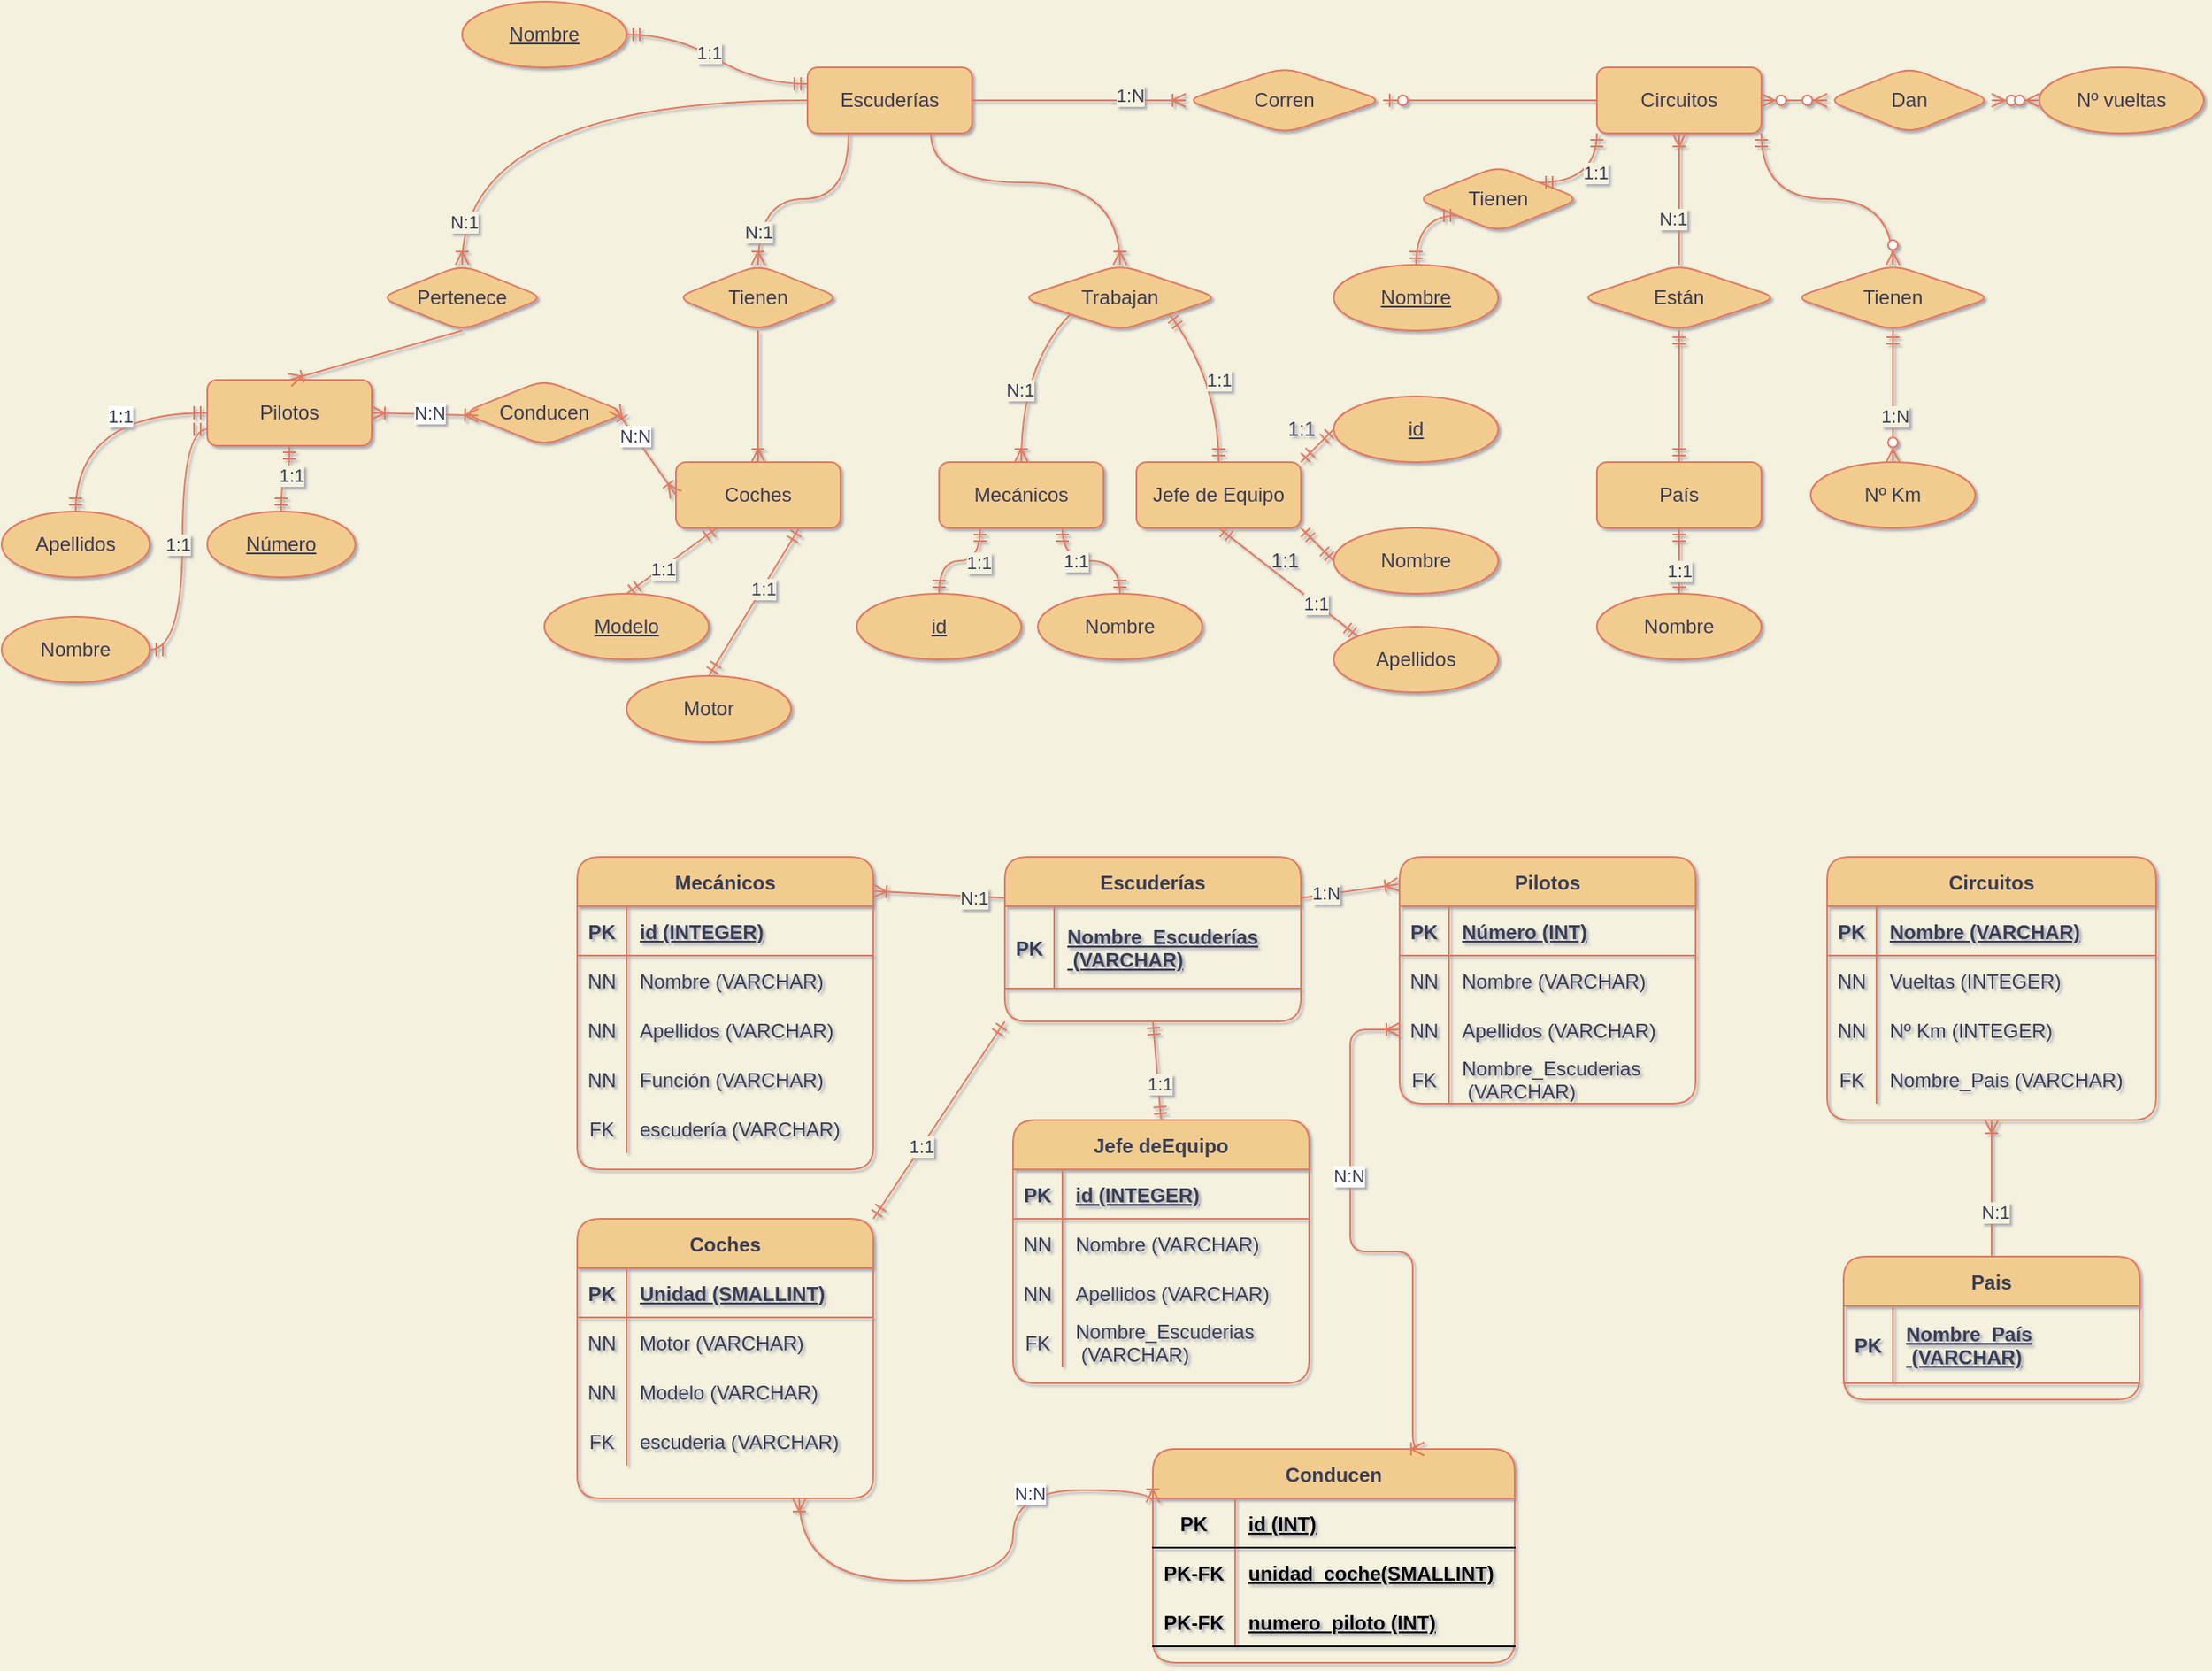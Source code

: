 <mxfile version="13.6.2" type="device"><diagram id="R2lEEEUBdFMjLlhIrx00" name="Page-1"><mxGraphModel dx="2207" dy="647" grid="1" gridSize="10" guides="1" tooltips="1" connect="1" arrows="1" fold="1" page="1" pageScale="1" pageWidth="1169" pageHeight="827" background="#F4F1DE" math="0" shadow="1" extFonts="Permanent Marker^https://fonts.googleapis.com/css?family=Permanent+Marker"><root><mxCell id="0"/><mxCell id="1" parent="0"/><mxCell id="U4um-OTRi30KTPcdBsrc-1" value="Escuderías" style="whiteSpace=wrap;html=1;align=center;fillColor=#F2CC8F;strokeColor=#E07A5F;fontColor=#393C56;rounded=1;" parent="1" vertex="1"><mxGeometry x="320" y="80" width="100" height="40" as="geometry"/></mxCell><mxCell id="U4um-OTRi30KTPcdBsrc-2" value="Pilotos" style="whiteSpace=wrap;html=1;align=center;fillColor=#F2CC8F;strokeColor=#E07A5F;fontColor=#393C56;rounded=1;" parent="1" vertex="1"><mxGeometry x="-45" y="270" width="100" height="40" as="geometry"/></mxCell><mxCell id="U4um-OTRi30KTPcdBsrc-6" value="Pertenece" style="shape=rhombus;perimeter=rhombusPerimeter;whiteSpace=wrap;html=1;align=center;fillColor=#F2CC8F;strokeColor=#E07A5F;fontColor=#393C56;rounded=1;" parent="1" vertex="1"><mxGeometry x="60" y="200" width="100" height="40" as="geometry"/></mxCell><mxCell id="U4um-OTRi30KTPcdBsrc-7" value="" style="fontSize=12;html=1;endArrow=ERoneToMany;exitX=0;exitY=0.5;exitDx=0;exitDy=0;strokeColor=#E07A5F;fontColor=#393C56;labelBackgroundColor=#F4F1DE;curved=1;" parent="1" source="U4um-OTRi30KTPcdBsrc-1" edge="1"><mxGeometry width="100" height="100" relative="1" as="geometry"><mxPoint x="290" y="160" as="sourcePoint"/><mxPoint x="110" y="200" as="targetPoint"/><Array as="points"><mxPoint x="110" y="100"/></Array></mxGeometry></mxCell><mxCell id="U4um-OTRi30KTPcdBsrc-73" value="N:1" style="edgeLabel;html=1;align=center;verticalAlign=middle;resizable=0;points=[];rotation=0;fontColor=#393C56;labelBackgroundColor=#F4F1DE;rounded=1;" parent="U4um-OTRi30KTPcdBsrc-7" vertex="1" connectable="0"><mxGeometry x="0.828" y="1" relative="1" as="geometry"><mxPoint as="offset"/></mxGeometry></mxCell><mxCell id="U4um-OTRi30KTPcdBsrc-10" value="" style="fontSize=12;html=1;endArrow=ERoneToMany;exitX=0.5;exitY=1;exitDx=0;exitDy=0;entryX=0.5;entryY=0;entryDx=0;entryDy=0;strokeColor=#E07A5F;fontColor=#393C56;labelBackgroundColor=#F4F1DE;curved=1;" parent="1" source="U4um-OTRi30KTPcdBsrc-6" target="U4um-OTRi30KTPcdBsrc-2" edge="1"><mxGeometry width="100" height="100" relative="1" as="geometry"><mxPoint x="370" y="350" as="sourcePoint"/><mxPoint x="470" y="250" as="targetPoint"/></mxGeometry></mxCell><mxCell id="U4um-OTRi30KTPcdBsrc-11" value="Tienen" style="shape=rhombus;perimeter=rhombusPerimeter;whiteSpace=wrap;html=1;align=center;fillColor=#F2CC8F;strokeColor=#E07A5F;fontColor=#393C56;rounded=1;" parent="1" vertex="1"><mxGeometry x="240" y="200" width="100" height="40" as="geometry"/></mxCell><mxCell id="U4um-OTRi30KTPcdBsrc-12" value="Coches" style="whiteSpace=wrap;html=1;align=center;fillColor=#F2CC8F;strokeColor=#E07A5F;fontColor=#393C56;rounded=1;" parent="1" vertex="1"><mxGeometry x="240" y="320" width="100" height="40" as="geometry"/></mxCell><mxCell id="U4um-OTRi30KTPcdBsrc-13" value="Trabajan" style="shape=rhombus;perimeter=rhombusPerimeter;whiteSpace=wrap;html=1;align=center;fillColor=#F2CC8F;strokeColor=#E07A5F;fontColor=#393C56;rounded=1;" parent="1" vertex="1"><mxGeometry x="450" y="200" width="120" height="40" as="geometry"/></mxCell><mxCell id="U4um-OTRi30KTPcdBsrc-14" value="Mecánicos" style="whiteSpace=wrap;html=1;align=center;fillColor=#F2CC8F;strokeColor=#E07A5F;fontColor=#393C56;rounded=1;" parent="1" vertex="1"><mxGeometry x="400" y="320" width="100" height="40" as="geometry"/></mxCell><mxCell id="U4um-OTRi30KTPcdBsrc-15" value="Jefe de Equipo" style="whiteSpace=wrap;html=1;align=center;fillColor=#F2CC8F;strokeColor=#E07A5F;fontColor=#393C56;rounded=1;" parent="1" vertex="1"><mxGeometry x="520" y="320" width="100" height="40" as="geometry"/></mxCell><mxCell id="U4um-OTRi30KTPcdBsrc-16" value="Corren" style="shape=rhombus;perimeter=rhombusPerimeter;whiteSpace=wrap;html=1;align=center;fillColor=#F2CC8F;strokeColor=#E07A5F;fontColor=#393C56;rounded=1;" parent="1" vertex="1"><mxGeometry x="550" y="80" width="120" height="40" as="geometry"/></mxCell><mxCell id="U4um-OTRi30KTPcdBsrc-17" value="Circuitos" style="whiteSpace=wrap;html=1;align=center;fillColor=#F2CC8F;strokeColor=#E07A5F;fontColor=#393C56;rounded=1;" parent="1" vertex="1"><mxGeometry x="800" y="80" width="100" height="40" as="geometry"/></mxCell><mxCell id="U4um-OTRi30KTPcdBsrc-18" value="Están" style="shape=rhombus;perimeter=rhombusPerimeter;whiteSpace=wrap;html=1;align=center;fillColor=#F2CC8F;strokeColor=#E07A5F;fontColor=#393C56;rounded=1;" parent="1" vertex="1"><mxGeometry x="790" y="200" width="120" height="40" as="geometry"/></mxCell><mxCell id="U4um-OTRi30KTPcdBsrc-19" value="País" style="whiteSpace=wrap;html=1;align=center;fillColor=#F2CC8F;strokeColor=#E07A5F;fontColor=#393C56;rounded=1;" parent="1" vertex="1"><mxGeometry x="800" y="320" width="100" height="40" as="geometry"/></mxCell><mxCell id="U4um-OTRi30KTPcdBsrc-20" value="Tienen" style="shape=rhombus;perimeter=rhombusPerimeter;whiteSpace=wrap;html=1;align=center;fillColor=#F2CC8F;strokeColor=#E07A5F;fontColor=#393C56;rounded=1;" parent="1" vertex="1"><mxGeometry x="920" y="200" width="120" height="40" as="geometry"/></mxCell><mxCell id="U4um-OTRi30KTPcdBsrc-22" value="Dan" style="shape=rhombus;perimeter=rhombusPerimeter;whiteSpace=wrap;html=1;align=center;fillColor=#F2CC8F;strokeColor=#E07A5F;fontColor=#393C56;rounded=1;" parent="1" vertex="1"><mxGeometry x="940" y="80" width="100" height="40" as="geometry"/></mxCell><mxCell id="U4um-OTRi30KTPcdBsrc-24" value="" style="fontSize=12;html=1;endArrow=ERoneToMany;entryX=0.5;entryY=0;entryDx=0;entryDy=0;exitX=0.25;exitY=1;exitDx=0;exitDy=0;strokeColor=#E07A5F;fontColor=#393C56;labelBackgroundColor=#F4F1DE;curved=1;" parent="1" source="U4um-OTRi30KTPcdBsrc-1" target="U4um-OTRi30KTPcdBsrc-11" edge="1"><mxGeometry width="100" height="100" relative="1" as="geometry"><mxPoint x="370" y="260" as="sourcePoint"/><mxPoint x="470" y="160" as="targetPoint"/><Array as="points"><mxPoint x="345" y="160"/><mxPoint x="290" y="160"/></Array></mxGeometry></mxCell><mxCell id="U4um-OTRi30KTPcdBsrc-25" value="" style="fontSize=12;html=1;endArrow=ERoneToMany;entryX=0.5;entryY=0;entryDx=0;entryDy=0;exitX=0.5;exitY=1;exitDx=0;exitDy=0;strokeColor=#E07A5F;fontColor=#393C56;labelBackgroundColor=#F4F1DE;curved=1;" parent="1" source="U4um-OTRi30KTPcdBsrc-11" target="U4um-OTRi30KTPcdBsrc-12" edge="1"><mxGeometry width="100" height="100" relative="1" as="geometry"><mxPoint x="380" y="130" as="sourcePoint"/><mxPoint x="300" y="210" as="targetPoint"/></mxGeometry></mxCell><mxCell id="U4um-OTRi30KTPcdBsrc-84" value="N:1" style="edgeLabel;html=1;align=center;verticalAlign=middle;resizable=0;points=[];fontColor=#393C56;labelBackgroundColor=#F4F1DE;rounded=1;" parent="U4um-OTRi30KTPcdBsrc-25" vertex="1" connectable="0"><mxGeometry x="0.418" relative="1" as="geometry"><mxPoint y="-116.55" as="offset"/></mxGeometry></mxCell><mxCell id="U4um-OTRi30KTPcdBsrc-26" value="" style="fontSize=12;html=1;endArrow=ERoneToMany;entryX=0.5;entryY=0;entryDx=0;entryDy=0;exitX=0.75;exitY=1;exitDx=0;exitDy=0;strokeColor=#E07A5F;fontColor=#393C56;labelBackgroundColor=#F4F1DE;curved=1;" parent="1" source="U4um-OTRi30KTPcdBsrc-1" target="U4um-OTRi30KTPcdBsrc-13" edge="1"><mxGeometry width="100" height="100" relative="1" as="geometry"><mxPoint x="370" y="260" as="sourcePoint"/><mxPoint x="470" y="160" as="targetPoint"/><Array as="points"><mxPoint x="395" y="150"/><mxPoint x="510" y="150"/></Array></mxGeometry></mxCell><mxCell id="U4um-OTRi30KTPcdBsrc-27" value="" style="fontSize=12;html=1;endArrow=ERoneToMany;entryX=0.5;entryY=0;entryDx=0;entryDy=0;exitX=0;exitY=1;exitDx=0;exitDy=0;strokeColor=#E07A5F;fontColor=#393C56;labelBackgroundColor=#F4F1DE;curved=1;" parent="1" source="U4um-OTRi30KTPcdBsrc-13" target="U4um-OTRi30KTPcdBsrc-14" edge="1"><mxGeometry width="100" height="100" relative="1" as="geometry"><mxPoint x="380" y="130" as="sourcePoint"/><mxPoint x="520" y="210" as="targetPoint"/><Array as="points"><mxPoint x="450" y="260"/></Array></mxGeometry></mxCell><mxCell id="U4um-OTRi30KTPcdBsrc-85" value="N:1" style="edgeLabel;html=1;align=center;verticalAlign=middle;resizable=0;points=[];fontColor=#393C56;labelBackgroundColor=#F4F1DE;rounded=1;" parent="U4um-OTRi30KTPcdBsrc-27" vertex="1" connectable="0"><mxGeometry x="0.128" y="-1" relative="1" as="geometry"><mxPoint as="offset"/></mxGeometry></mxCell><mxCell id="U4um-OTRi30KTPcdBsrc-28" value="" style="fontSize=12;html=1;endArrow=ERmandOne;startArrow=ERmandOne;exitX=0.5;exitY=0;exitDx=0;exitDy=0;entryX=1;entryY=1;entryDx=0;entryDy=0;strokeColor=#E07A5F;fontColor=#393C56;labelBackgroundColor=#F4F1DE;curved=1;" parent="1" source="U4um-OTRi30KTPcdBsrc-15" target="U4um-OTRi30KTPcdBsrc-13" edge="1"><mxGeometry width="100" height="100" relative="1" as="geometry"><mxPoint x="370" y="260" as="sourcePoint"/><mxPoint x="470" y="160" as="targetPoint"/><Array as="points"><mxPoint x="570" y="270"/></Array></mxGeometry></mxCell><mxCell id="U4um-OTRi30KTPcdBsrc-86" value="1:1" style="edgeLabel;html=1;align=center;verticalAlign=middle;resizable=0;points=[];fontColor=#393C56;labelBackgroundColor=#F4F1DE;rounded=1;" parent="U4um-OTRi30KTPcdBsrc-28" vertex="1" connectable="0"><mxGeometry y="9" relative="1" as="geometry"><mxPoint x="6.99" y="-5.68" as="offset"/></mxGeometry></mxCell><mxCell id="U4um-OTRi30KTPcdBsrc-29" value="" style="edgeStyle=entityRelationEdgeStyle;fontSize=12;html=1;endArrow=ERoneToMany;exitX=1;exitY=0.5;exitDx=0;exitDy=0;entryX=0;entryY=0.5;entryDx=0;entryDy=0;strokeColor=#E07A5F;fontColor=#393C56;labelBackgroundColor=#F4F1DE;curved=1;" parent="1" source="U4um-OTRi30KTPcdBsrc-1" target="U4um-OTRi30KTPcdBsrc-16" edge="1"><mxGeometry width="100" height="100" relative="1" as="geometry"><mxPoint x="550" y="260" as="sourcePoint"/><mxPoint x="650" y="160" as="targetPoint"/></mxGeometry></mxCell><mxCell id="U4um-OTRi30KTPcdBsrc-87" value="1:N" style="edgeLabel;html=1;align=center;verticalAlign=middle;resizable=0;points=[];fontColor=#393C56;labelBackgroundColor=#F4F1DE;rounded=1;" parent="U4um-OTRi30KTPcdBsrc-29" vertex="1" connectable="0"><mxGeometry x="0.468" y="3" relative="1" as="geometry"><mxPoint as="offset"/></mxGeometry></mxCell><mxCell id="U4um-OTRi30KTPcdBsrc-31" value="" style="fontSize=12;html=1;endArrow=ERzeroToOne;endFill=1;exitX=0;exitY=0.5;exitDx=0;exitDy=0;entryX=1;entryY=0.5;entryDx=0;entryDy=0;strokeColor=#E07A5F;fontColor=#393C56;labelBackgroundColor=#F4F1DE;curved=1;" parent="1" source="U4um-OTRi30KTPcdBsrc-17" target="U4um-OTRi30KTPcdBsrc-16" edge="1"><mxGeometry width="100" height="100" relative="1" as="geometry"><mxPoint x="550" y="260" as="sourcePoint"/><mxPoint x="690" y="60" as="targetPoint"/></mxGeometry></mxCell><mxCell id="U4um-OTRi30KTPcdBsrc-32" value="" style="fontSize=12;html=1;endArrow=ERzeroToMany;endFill=1;startArrow=ERzeroToMany;entryX=0;entryY=0.5;entryDx=0;entryDy=0;exitX=1;exitY=0.5;exitDx=0;exitDy=0;strokeColor=#E07A5F;fontColor=#393C56;labelBackgroundColor=#F4F1DE;curved=1;" parent="1" source="U4um-OTRi30KTPcdBsrc-22" target="U4um-OTRi30KTPcdBsrc-51" edge="1"><mxGeometry width="100" height="100" relative="1" as="geometry"><mxPoint x="860" y="260" as="sourcePoint"/><mxPoint x="1080" y="100" as="targetPoint"/><Array as="points"/></mxGeometry></mxCell><mxCell id="U4um-OTRi30KTPcdBsrc-33" value="" style="fontSize=12;html=1;endArrow=ERzeroToMany;endFill=1;startArrow=ERzeroToMany;entryX=0;entryY=0.5;entryDx=0;entryDy=0;exitX=1;exitY=0.5;exitDx=0;exitDy=0;strokeColor=#E07A5F;fontColor=#393C56;labelBackgroundColor=#F4F1DE;curved=1;" parent="1" source="U4um-OTRi30KTPcdBsrc-17" target="U4um-OTRi30KTPcdBsrc-22" edge="1"><mxGeometry width="100" height="100" relative="1" as="geometry"><mxPoint x="1050" y="110" as="sourcePoint"/><mxPoint x="1090" y="110" as="targetPoint"/></mxGeometry></mxCell><mxCell id="U4um-OTRi30KTPcdBsrc-35" value="" style="fontSize=12;html=1;endArrow=ERmandOne;startArrow=ERmandOne;entryX=0.5;entryY=1;entryDx=0;entryDy=0;exitX=0.5;exitY=0;exitDx=0;exitDy=0;strokeColor=#E07A5F;fontColor=#393C56;labelBackgroundColor=#F4F1DE;curved=1;" parent="1" source="U4um-OTRi30KTPcdBsrc-19" target="U4um-OTRi30KTPcdBsrc-18" edge="1"><mxGeometry width="100" height="100" relative="1" as="geometry"><mxPoint x="860" y="210" as="sourcePoint"/><mxPoint x="860" y="130" as="targetPoint"/></mxGeometry></mxCell><mxCell id="U4um-OTRi30KTPcdBsrc-37" value="" style="fontSize=12;html=1;endArrow=ERzeroToMany;startArrow=ERmandOne;exitX=0.5;exitY=1;exitDx=0;exitDy=0;entryX=0.5;entryY=0;entryDx=0;entryDy=0;strokeColor=#E07A5F;fontColor=#393C56;labelBackgroundColor=#F4F1DE;curved=1;" parent="1" source="U4um-OTRi30KTPcdBsrc-20" edge="1"><mxGeometry width="100" height="100" relative="1" as="geometry"><mxPoint x="860" y="260" as="sourcePoint"/><mxPoint x="980" y="320" as="targetPoint"/></mxGeometry></mxCell><mxCell id="U4um-OTRi30KTPcdBsrc-92" value="1:N" style="edgeLabel;html=1;align=center;verticalAlign=middle;resizable=0;points=[];fontColor=#393C56;labelBackgroundColor=#F4F1DE;rounded=1;" parent="U4um-OTRi30KTPcdBsrc-37" vertex="1" connectable="0"><mxGeometry x="0.297" y="1" relative="1" as="geometry"><mxPoint as="offset"/></mxGeometry></mxCell><mxCell id="U4um-OTRi30KTPcdBsrc-38" value="" style="fontSize=12;html=1;endArrow=ERzeroToMany;startArrow=ERmandOne;exitX=1;exitY=1;exitDx=0;exitDy=0;entryX=0.5;entryY=0;entryDx=0;entryDy=0;strokeColor=#E07A5F;fontColor=#393C56;labelBackgroundColor=#F4F1DE;curved=1;" parent="1" source="U4um-OTRi30KTPcdBsrc-17" target="U4um-OTRi30KTPcdBsrc-20" edge="1"><mxGeometry width="100" height="100" relative="1" as="geometry"><mxPoint x="990" y="270" as="sourcePoint"/><mxPoint x="990" y="330" as="targetPoint"/><Array as="points"><mxPoint x="900" y="160"/><mxPoint x="980" y="160"/></Array></mxGeometry></mxCell><mxCell id="U4um-OTRi30KTPcdBsrc-39" value="Número" style="ellipse;whiteSpace=wrap;html=1;align=center;fontStyle=4;fillColor=#F2CC8F;strokeColor=#E07A5F;fontColor=#393C56;rounded=1;" parent="1" vertex="1"><mxGeometry x="-45" y="350" width="90" height="40" as="geometry"/></mxCell><mxCell id="U4um-OTRi30KTPcdBsrc-40" value="Modelo" style="ellipse;whiteSpace=wrap;html=1;align=center;fontStyle=4;fillColor=#F2CC8F;strokeColor=#E07A5F;fontColor=#393C56;rounded=1;" parent="1" vertex="1"><mxGeometry x="160" y="400" width="100" height="40" as="geometry"/></mxCell><mxCell id="U4um-OTRi30KTPcdBsrc-41" value="id" style="ellipse;whiteSpace=wrap;html=1;align=center;fontStyle=4;fillColor=#F2CC8F;strokeColor=#E07A5F;fontColor=#393C56;rounded=1;" parent="1" vertex="1"><mxGeometry x="350" y="400" width="100" height="40" as="geometry"/></mxCell><mxCell id="U4um-OTRi30KTPcdBsrc-42" value="id" style="ellipse;whiteSpace=wrap;html=1;align=center;fontStyle=4;fillColor=#F2CC8F;strokeColor=#E07A5F;fontColor=#393C56;rounded=1;" parent="1" vertex="1"><mxGeometry x="640" y="280" width="100" height="40" as="geometry"/></mxCell><mxCell id="U4um-OTRi30KTPcdBsrc-45" value="Apellidos" style="ellipse;whiteSpace=wrap;html=1;align=center;fillColor=#F2CC8F;strokeColor=#E07A5F;fontColor=#393C56;rounded=1;" parent="1" vertex="1"><mxGeometry x="-170" y="350" width="90" height="40" as="geometry"/></mxCell><mxCell id="U4um-OTRi30KTPcdBsrc-46" value="Nombre" style="ellipse;whiteSpace=wrap;html=1;align=center;fillColor=#F2CC8F;strokeColor=#E07A5F;fontColor=#393C56;rounded=1;" parent="1" vertex="1"><mxGeometry x="-170" y="414" width="90" height="40" as="geometry"/></mxCell><mxCell id="U4um-OTRi30KTPcdBsrc-47" value="" style="edgeStyle=orthogonalEdgeStyle;fontSize=12;html=1;endArrow=ERmandOne;startArrow=ERmandOne;exitX=0.5;exitY=0;exitDx=0;exitDy=0;strokeColor=#E07A5F;fontColor=#393C56;labelBackgroundColor=#F4F1DE;entryX=0.5;entryY=1;entryDx=0;entryDy=0;curved=1;" parent="1" source="U4um-OTRi30KTPcdBsrc-39" target="U4um-OTRi30KTPcdBsrc-2" edge="1"><mxGeometry width="100" height="100" relative="1" as="geometry"><mxPoint x="440" y="530" as="sourcePoint"/><mxPoint x="5" y="360" as="targetPoint"/></mxGeometry></mxCell><mxCell id="U4um-OTRi30KTPcdBsrc-75" value="1:1" style="edgeLabel;html=1;align=center;verticalAlign=middle;resizable=0;points=[];fontColor=#393C56;labelBackgroundColor=#F4F1DE;rounded=1;" parent="U4um-OTRi30KTPcdBsrc-47" vertex="1" connectable="0"><mxGeometry x="0.193" y="-1" relative="1" as="geometry"><mxPoint as="offset"/></mxGeometry></mxCell><mxCell id="U4um-OTRi30KTPcdBsrc-49" value="" style="edgeStyle=elbowEdgeStyle;fontSize=12;html=1;endArrow=ERmandOne;startArrow=ERmandOne;entryX=0;entryY=0.75;entryDx=0;entryDy=0;exitX=1;exitY=0.5;exitDx=0;exitDy=0;strokeColor=#E07A5F;fontColor=#393C56;labelBackgroundColor=#F4F1DE;curved=1;" parent="1" source="U4um-OTRi30KTPcdBsrc-46" target="U4um-OTRi30KTPcdBsrc-2" edge="1"><mxGeometry width="100" height="100" relative="1" as="geometry"><mxPoint x="60" y="410" as="sourcePoint"/><mxPoint x="88.8" y="372.8" as="targetPoint"/><Array as="points"><mxPoint x="-60" y="380"/></Array></mxGeometry></mxCell><mxCell id="U4um-OTRi30KTPcdBsrc-77" value="1:1" style="edgeLabel;html=1;align=center;verticalAlign=middle;resizable=0;points=[];fontColor=#393C56;labelBackgroundColor=#F4F1DE;rounded=1;" parent="U4um-OTRi30KTPcdBsrc-49" vertex="1" connectable="0"><mxGeometry x="0.001" y="3" relative="1" as="geometry"><mxPoint as="offset"/></mxGeometry></mxCell><mxCell id="U4um-OTRi30KTPcdBsrc-51" value="Nº vueltas" style="ellipse;whiteSpace=wrap;html=1;align=center;fillColor=#F2CC8F;strokeColor=#E07A5F;fontColor=#393C56;rounded=1;" parent="1" vertex="1"><mxGeometry x="1069" y="80" width="100" height="40" as="geometry"/></mxCell><mxCell id="U4um-OTRi30KTPcdBsrc-52" value="Nº Km" style="ellipse;whiteSpace=wrap;html=1;align=center;fillColor=#F2CC8F;strokeColor=#E07A5F;fontColor=#393C56;rounded=1;" parent="1" vertex="1"><mxGeometry x="930" y="320" width="100" height="40" as="geometry"/></mxCell><mxCell id="U4um-OTRi30KTPcdBsrc-53" value="" style="fontSize=12;html=1;endArrow=ERmandOne;startArrow=ERmandOne;exitX=0.5;exitY=0;exitDx=0;exitDy=0;entryX=0.5;entryY=1;entryDx=0;entryDy=0;strokeColor=#E07A5F;fontColor=#393C56;labelBackgroundColor=#F4F1DE;curved=1;" parent="1" source="U4um-OTRi30KTPcdBsrc-67" target="U4um-OTRi30KTPcdBsrc-19" edge="1"><mxGeometry width="100" height="100" relative="1" as="geometry"><mxPoint x="850" y="394" as="sourcePoint"/><mxPoint x="970" y="250" as="targetPoint"/><Array as="points"><mxPoint x="850" y="380"/></Array></mxGeometry></mxCell><mxCell id="U4um-OTRi30KTPcdBsrc-93" value="1:1" style="edgeLabel;html=1;align=center;verticalAlign=middle;resizable=0;points=[];fontColor=#393C56;labelBackgroundColor=#F4F1DE;rounded=1;" parent="U4um-OTRi30KTPcdBsrc-53" vertex="1" connectable="0"><mxGeometry y="6" relative="1" as="geometry"><mxPoint x="6" y="6" as="offset"/></mxGeometry></mxCell><mxCell id="U4um-OTRi30KTPcdBsrc-54" value="Nombre" style="ellipse;whiteSpace=wrap;html=1;align=center;fillColor=#F2CC8F;strokeColor=#E07A5F;fontColor=#393C56;rounded=1;" parent="1" vertex="1"><mxGeometry x="460" y="400" width="100" height="40" as="geometry"/></mxCell><mxCell id="U4um-OTRi30KTPcdBsrc-55" value="Nombre" style="ellipse;whiteSpace=wrap;html=1;align=center;fillColor=#F2CC8F;strokeColor=#E07A5F;fontColor=#393C56;rounded=1;" parent="1" vertex="1"><mxGeometry x="640" y="360" width="100" height="40" as="geometry"/></mxCell><mxCell id="U4um-OTRi30KTPcdBsrc-56" value="" style="fontSize=12;html=1;endArrow=ERmandOne;startArrow=ERmandOne;entryX=0.25;entryY=1;entryDx=0;entryDy=0;exitX=0.5;exitY=0;exitDx=0;exitDy=0;strokeColor=#E07A5F;fontColor=#393C56;labelBackgroundColor=#F4F1DE;curved=1;" parent="1" source="U4um-OTRi30KTPcdBsrc-41" target="U4um-OTRi30KTPcdBsrc-14" edge="1"><mxGeometry width="100" height="100" relative="1" as="geometry"><mxPoint x="490" y="350" as="sourcePoint"/><mxPoint x="590" y="250" as="targetPoint"/><Array as="points"><mxPoint x="400" y="380"/><mxPoint x="425" y="380"/></Array></mxGeometry></mxCell><mxCell id="U4um-OTRi30KTPcdBsrc-82" value="1:1" style="edgeLabel;html=1;align=center;verticalAlign=middle;resizable=0;points=[];fontColor=#393C56;labelBackgroundColor=#F4F1DE;rounded=1;" parent="U4um-OTRi30KTPcdBsrc-56" vertex="1" connectable="0"><mxGeometry x="0.34" y="-1" relative="1" as="geometry"><mxPoint as="offset"/></mxGeometry></mxCell><mxCell id="U4um-OTRi30KTPcdBsrc-57" value="" style="fontSize=12;html=1;endArrow=ERmandOne;startArrow=ERmandOne;entryX=0.75;entryY=1;entryDx=0;entryDy=0;exitX=0.5;exitY=0;exitDx=0;exitDy=0;strokeColor=#E07A5F;fontColor=#393C56;labelBackgroundColor=#F4F1DE;curved=1;" parent="1" source="U4um-OTRi30KTPcdBsrc-54" target="U4um-OTRi30KTPcdBsrc-14" edge="1"><mxGeometry width="100" height="100" relative="1" as="geometry"><mxPoint x="410" y="410" as="sourcePoint"/><mxPoint x="435" y="370" as="targetPoint"/><Array as="points"><mxPoint x="510" y="380"/><mxPoint x="475" y="380"/></Array></mxGeometry></mxCell><mxCell id="U4um-OTRi30KTPcdBsrc-83" value="1:1" style="edgeLabel;html=1;align=center;verticalAlign=middle;resizable=0;points=[];fontColor=#393C56;labelBackgroundColor=#F4F1DE;rounded=1;" parent="U4um-OTRi30KTPcdBsrc-57" vertex="1" connectable="0"><mxGeometry x="0.252" relative="1" as="geometry"><mxPoint as="offset"/></mxGeometry></mxCell><mxCell id="U4um-OTRi30KTPcdBsrc-58" value="" style="fontSize=12;html=1;endArrow=ERmandOne;startArrow=ERmandOne;entryX=1;entryY=0;entryDx=0;entryDy=0;exitX=0;exitY=0.5;exitDx=0;exitDy=0;strokeColor=#E07A5F;fontColor=#393C56;labelBackgroundColor=#F4F1DE;curved=1;" parent="1" source="U4um-OTRi30KTPcdBsrc-42" target="U4um-OTRi30KTPcdBsrc-15" edge="1"><mxGeometry width="100" height="100" relative="1" as="geometry"><mxPoint x="520" y="410" as="sourcePoint"/><mxPoint x="485" y="370" as="targetPoint"/></mxGeometry></mxCell><mxCell id="U4um-OTRi30KTPcdBsrc-59" value="" style="fontSize=12;html=1;endArrow=ERmandOne;startArrow=ERmandOne;entryX=1;entryY=1;entryDx=0;entryDy=0;exitX=0;exitY=0.5;exitDx=0;exitDy=0;strokeColor=#E07A5F;fontColor=#393C56;labelBackgroundColor=#F4F1DE;curved=1;" parent="1" source="U4um-OTRi30KTPcdBsrc-55" target="U4um-OTRi30KTPcdBsrc-15" edge="1"><mxGeometry width="100" height="100" relative="1" as="geometry"><mxPoint x="530" y="420" as="sourcePoint"/><mxPoint x="495" y="380" as="targetPoint"/></mxGeometry></mxCell><mxCell id="U4um-OTRi30KTPcdBsrc-60" value="Motor" style="ellipse;whiteSpace=wrap;html=1;align=center;fillColor=#F2CC8F;strokeColor=#E07A5F;fontColor=#393C56;rounded=1;" parent="1" vertex="1"><mxGeometry x="210" y="450" width="100" height="40" as="geometry"/></mxCell><mxCell id="U4um-OTRi30KTPcdBsrc-61" value="" style="fontSize=12;html=1;endArrow=ERmandOne;startArrow=ERmandOne;entryX=0.25;entryY=1;entryDx=0;entryDy=0;exitX=0.5;exitY=0;exitDx=0;exitDy=0;strokeColor=#E07A5F;fontColor=#393C56;labelBackgroundColor=#F4F1DE;curved=1;" parent="1" source="U4um-OTRi30KTPcdBsrc-40" target="U4um-OTRi30KTPcdBsrc-12" edge="1"><mxGeometry width="100" height="100" relative="1" as="geometry"><mxPoint x="490" y="350" as="sourcePoint"/><mxPoint x="590" y="250" as="targetPoint"/></mxGeometry></mxCell><mxCell id="U4um-OTRi30KTPcdBsrc-78" value="1:1" style="edgeLabel;html=1;align=center;verticalAlign=middle;resizable=0;points=[];fontColor=#393C56;labelBackgroundColor=#F4F1DE;rounded=1;" parent="U4um-OTRi30KTPcdBsrc-61" vertex="1" connectable="0"><mxGeometry x="-0.222" relative="1" as="geometry"><mxPoint as="offset"/></mxGeometry></mxCell><mxCell id="U4um-OTRi30KTPcdBsrc-62" value="" style="fontSize=12;html=1;endArrow=ERmandOne;startArrow=ERmandOne;entryX=0.75;entryY=1;entryDx=0;entryDy=0;exitX=0.5;exitY=0;exitDx=0;exitDy=0;strokeColor=#E07A5F;fontColor=#393C56;labelBackgroundColor=#F4F1DE;curved=1;" parent="1" source="U4um-OTRi30KTPcdBsrc-60" target="U4um-OTRi30KTPcdBsrc-12" edge="1"><mxGeometry width="100" height="100" relative="1" as="geometry"><mxPoint x="220" y="403.5" as="sourcePoint"/><mxPoint x="250" y="370" as="targetPoint"/></mxGeometry></mxCell><mxCell id="U4um-OTRi30KTPcdBsrc-79" value="1:1" style="edgeLabel;html=1;align=center;verticalAlign=middle;resizable=0;points=[];fontColor=#393C56;labelBackgroundColor=#F4F1DE;rounded=1;" parent="U4um-OTRi30KTPcdBsrc-62" vertex="1" connectable="0"><mxGeometry x="0.186" relative="1" as="geometry"><mxPoint as="offset"/></mxGeometry></mxCell><mxCell id="U4um-OTRi30KTPcdBsrc-63" value="Tienen" style="shape=rhombus;perimeter=rhombusPerimeter;whiteSpace=wrap;html=1;align=center;fillColor=#F2CC8F;strokeColor=#E07A5F;fontColor=#393C56;rounded=1;" parent="1" vertex="1"><mxGeometry x="690" y="140" width="100" height="40" as="geometry"/></mxCell><mxCell id="U4um-OTRi30KTPcdBsrc-64" value="Nombre" style="ellipse;whiteSpace=wrap;html=1;align=center;fontStyle=4;fillColor=#F2CC8F;strokeColor=#E07A5F;fontColor=#393C56;rounded=1;" parent="1" vertex="1"><mxGeometry x="640" y="200" width="100" height="40" as="geometry"/></mxCell><mxCell id="U4um-OTRi30KTPcdBsrc-65" value="" style="fontSize=12;html=1;endArrow=ERmandOne;startArrow=ERmandOne;entryX=1;entryY=0;entryDx=0;entryDy=0;exitX=0;exitY=1;exitDx=0;exitDy=0;strokeColor=#E07A5F;fontColor=#393C56;labelBackgroundColor=#F4F1DE;curved=1;" parent="1" source="U4um-OTRi30KTPcdBsrc-17" target="U4um-OTRi30KTPcdBsrc-63" edge="1"><mxGeometry width="100" height="100" relative="1" as="geometry"><mxPoint x="740" y="350" as="sourcePoint"/><mxPoint x="840" y="250" as="targetPoint"/><Array as="points"><mxPoint x="800" y="150"/></Array></mxGeometry></mxCell><mxCell id="U4um-OTRi30KTPcdBsrc-88" value="1:1" style="edgeLabel;html=1;align=center;verticalAlign=middle;resizable=0;points=[];fontColor=#393C56;labelBackgroundColor=#F4F1DE;rounded=1;" parent="U4um-OTRi30KTPcdBsrc-65" vertex="1" connectable="0"><mxGeometry x="-0.273" y="-1" relative="1" as="geometry"><mxPoint as="offset"/></mxGeometry></mxCell><mxCell id="U4um-OTRi30KTPcdBsrc-66" value="" style="fontSize=12;html=1;endArrow=ERmandOne;startArrow=ERmandOne;entryX=0;entryY=1;entryDx=0;entryDy=0;exitX=0.5;exitY=0;exitDx=0;exitDy=0;strokeColor=#E07A5F;fontColor=#393C56;labelBackgroundColor=#F4F1DE;curved=1;" parent="1" source="U4um-OTRi30KTPcdBsrc-64" target="U4um-OTRi30KTPcdBsrc-63" edge="1"><mxGeometry width="100" height="100" relative="1" as="geometry"><mxPoint x="750" y="360" as="sourcePoint"/><mxPoint x="850" y="260" as="targetPoint"/><Array as="points"><mxPoint x="690" y="170"/></Array></mxGeometry></mxCell><mxCell id="U4um-OTRi30KTPcdBsrc-67" value="Nombre" style="ellipse;whiteSpace=wrap;html=1;align=center;fillColor=#F2CC8F;strokeColor=#E07A5F;fontColor=#393C56;rounded=1;" parent="1" vertex="1"><mxGeometry x="800" y="400" width="100" height="40" as="geometry"/></mxCell><mxCell id="U4um-OTRi30KTPcdBsrc-90" value="1:1" style="text;html=1;align=center;verticalAlign=middle;resizable=0;points=[];autosize=1;fontColor=#393C56;rounded=1;" parent="1" vertex="1"><mxGeometry x="605" y="290" width="30" height="20" as="geometry"/></mxCell><mxCell id="U4um-OTRi30KTPcdBsrc-91" value="1:1" style="text;html=1;align=center;verticalAlign=middle;resizable=0;points=[];autosize=1;fontColor=#393C56;rounded=1;" parent="1" vertex="1"><mxGeometry x="595" y="370" width="30" height="20" as="geometry"/></mxCell><mxCell id="KWLy3D2DXADEHVCjl8Tv-14" value="Nombre" style="ellipse;whiteSpace=wrap;html=1;align=center;fontStyle=4;strokeColor=#E07A5F;fillColor=#F2CC8F;fontColor=#393C56;rounded=1;" parent="1" vertex="1"><mxGeometry x="110" y="40" width="100" height="40" as="geometry"/></mxCell><mxCell id="KWLy3D2DXADEHVCjl8Tv-15" value="" style="edgeStyle=entityRelationEdgeStyle;fontSize=12;html=1;endArrow=ERmandOne;startArrow=ERmandOne;strokeColor=#E07A5F;fillColor=#F2CC8F;entryX=0;entryY=0.25;entryDx=0;entryDy=0;exitX=1;exitY=0.5;exitDx=0;exitDy=0;fontColor=#393C56;labelBackgroundColor=#F4F1DE;curved=1;" parent="1" source="KWLy3D2DXADEHVCjl8Tv-14" target="U4um-OTRi30KTPcdBsrc-1" edge="1"><mxGeometry width="100" height="100" relative="1" as="geometry"><mxPoint x="480" y="380" as="sourcePoint"/><mxPoint x="580" y="280" as="targetPoint"/></mxGeometry></mxCell><mxCell id="KWLy3D2DXADEHVCjl8Tv-16" value="1:1" style="edgeLabel;html=1;align=center;verticalAlign=middle;resizable=0;points=[];fontColor=#393C56;labelBackgroundColor=#F4F1DE;rounded=1;" parent="KWLy3D2DXADEHVCjl8Tv-15" vertex="1" connectable="0"><mxGeometry x="-0.101" y="1" relative="1" as="geometry"><mxPoint as="offset"/></mxGeometry></mxCell><mxCell id="KWLy3D2DXADEHVCjl8Tv-1" value="Escuderías" style="shape=table;startSize=30;container=1;collapsible=1;childLayout=tableLayout;fixedRows=1;rowLines=0;fontStyle=1;align=center;resizeLast=1;fillColor=#F2CC8F;strokeColor=#E07A5F;fontColor=#393C56;rounded=1;" parent="1" vertex="1"><mxGeometry x="440" y="560" width="180" height="100" as="geometry"/></mxCell><mxCell id="KWLy3D2DXADEHVCjl8Tv-2" value="" style="shape=partialRectangle;collapsible=0;dropTarget=0;pointerEvents=0;fillColor=none;top=0;left=0;bottom=1;right=0;points=[[0,0.5],[1,0.5]];portConstraint=eastwest;strokeColor=#E07A5F;fontColor=#393C56;rounded=1;" parent="KWLy3D2DXADEHVCjl8Tv-1" vertex="1"><mxGeometry y="30" width="180" height="50" as="geometry"/></mxCell><mxCell id="KWLy3D2DXADEHVCjl8Tv-3" value="PK" style="shape=partialRectangle;connectable=0;fillColor=none;top=0;left=0;bottom=0;right=0;fontStyle=1;overflow=hidden;strokeColor=#E07A5F;fontColor=#393C56;rounded=1;" parent="KWLy3D2DXADEHVCjl8Tv-2" vertex="1"><mxGeometry width="30" height="50" as="geometry"/></mxCell><mxCell id="KWLy3D2DXADEHVCjl8Tv-4" value="Nombre_Escuderías&#10; (VARCHAR)" style="shape=partialRectangle;connectable=0;fillColor=none;top=0;left=0;bottom=0;right=0;align=left;spacingLeft=6;fontStyle=5;overflow=hidden;strokeColor=#E07A5F;fontColor=#393C56;rounded=1;" parent="KWLy3D2DXADEHVCjl8Tv-2" vertex="1"><mxGeometry x="30" width="150" height="50" as="geometry"/></mxCell><mxCell id="KWLy3D2DXADEHVCjl8Tv-17" value="" style="fontSize=12;html=1;endArrow=ERoneToMany;strokeColor=#E07A5F;fillColor=#F2CC8F;exitX=1;exitY=0.25;exitDx=0;exitDy=0;fontColor=#393C56;entryX=-0.004;entryY=0.111;entryDx=0;entryDy=0;entryPerimeter=0;labelBackgroundColor=#F4F1DE;curved=1;" parent="1" source="KWLy3D2DXADEHVCjl8Tv-1" target="KWLy3D2DXADEHVCjl8Tv-18" edge="1"><mxGeometry width="100" height="100" relative="1" as="geometry"><mxPoint x="635" y="600" as="sourcePoint"/><mxPoint x="680" y="605" as="targetPoint"/></mxGeometry></mxCell><mxCell id="KWLy3D2DXADEHVCjl8Tv-61" value="1:N" style="edgeLabel;html=1;align=center;verticalAlign=middle;resizable=0;points=[];fontColor=#393C56;labelBackgroundColor=#F4F1DE;rounded=1;" parent="KWLy3D2DXADEHVCjl8Tv-17" vertex="1" connectable="0"><mxGeometry y="13" relative="1" as="geometry"><mxPoint x="-13" y="14" as="offset"/></mxGeometry></mxCell><mxCell id="KWLy3D2DXADEHVCjl8Tv-18" value="Pilotos" style="shape=table;startSize=30;container=1;collapsible=1;childLayout=tableLayout;fixedRows=1;rowLines=0;fontStyle=1;align=center;resizeLast=1;strokeColor=#E07A5F;fillColor=#F2CC8F;fontColor=#393C56;rounded=1;" parent="1" vertex="1"><mxGeometry x="680" y="560" width="180" height="150" as="geometry"/></mxCell><mxCell id="KWLy3D2DXADEHVCjl8Tv-19" value="" style="shape=partialRectangle;collapsible=0;dropTarget=0;pointerEvents=0;fillColor=none;top=0;left=0;bottom=1;right=0;points=[[0,0.5],[1,0.5]];portConstraint=eastwest;strokeColor=#E07A5F;fontColor=#393C56;rounded=1;" parent="KWLy3D2DXADEHVCjl8Tv-18" vertex="1"><mxGeometry y="30" width="180" height="30" as="geometry"/></mxCell><mxCell id="KWLy3D2DXADEHVCjl8Tv-20" value="PK" style="shape=partialRectangle;connectable=0;fillColor=none;top=0;left=0;bottom=0;right=0;fontStyle=1;overflow=hidden;strokeColor=#E07A5F;fontColor=#393C56;rounded=1;" parent="KWLy3D2DXADEHVCjl8Tv-19" vertex="1"><mxGeometry width="30" height="30" as="geometry"/></mxCell><mxCell id="KWLy3D2DXADEHVCjl8Tv-21" value="Número (INT)" style="shape=partialRectangle;connectable=0;fillColor=none;top=0;left=0;bottom=0;right=0;align=left;spacingLeft=6;fontStyle=5;overflow=hidden;strokeColor=#E07A5F;fontColor=#393C56;rounded=1;" parent="KWLy3D2DXADEHVCjl8Tv-19" vertex="1"><mxGeometry x="30" width="150" height="30" as="geometry"/></mxCell><mxCell id="KWLy3D2DXADEHVCjl8Tv-22" value="" style="shape=partialRectangle;collapsible=0;dropTarget=0;pointerEvents=0;fillColor=none;top=0;left=0;bottom=0;right=0;points=[[0,0.5],[1,0.5]];portConstraint=eastwest;strokeColor=#E07A5F;fontColor=#393C56;rounded=1;" parent="KWLy3D2DXADEHVCjl8Tv-18" vertex="1"><mxGeometry y="60" width="180" height="30" as="geometry"/></mxCell><mxCell id="KWLy3D2DXADEHVCjl8Tv-23" value="NN" style="shape=partialRectangle;connectable=0;fillColor=none;top=0;left=0;bottom=0;right=0;editable=1;overflow=hidden;strokeColor=#E07A5F;fontColor=#393C56;rounded=1;" parent="KWLy3D2DXADEHVCjl8Tv-22" vertex="1"><mxGeometry width="30" height="30" as="geometry"/></mxCell><mxCell id="KWLy3D2DXADEHVCjl8Tv-24" value="Nombre (VARCHAR)" style="shape=partialRectangle;connectable=0;fillColor=none;top=0;left=0;bottom=0;right=0;align=left;spacingLeft=6;overflow=hidden;strokeColor=#E07A5F;fontColor=#393C56;rounded=1;" parent="KWLy3D2DXADEHVCjl8Tv-22" vertex="1"><mxGeometry x="30" width="150" height="30" as="geometry"/></mxCell><mxCell id="KWLy3D2DXADEHVCjl8Tv-25" value="" style="shape=partialRectangle;collapsible=0;dropTarget=0;pointerEvents=0;fillColor=none;top=0;left=0;bottom=0;right=0;points=[[0,0.5],[1,0.5]];portConstraint=eastwest;strokeColor=#E07A5F;fontColor=#393C56;rounded=1;" parent="KWLy3D2DXADEHVCjl8Tv-18" vertex="1"><mxGeometry y="90" width="180" height="30" as="geometry"/></mxCell><mxCell id="KWLy3D2DXADEHVCjl8Tv-26" value="NN" style="shape=partialRectangle;connectable=0;fillColor=none;top=0;left=0;bottom=0;right=0;editable=1;overflow=hidden;strokeColor=#E07A5F;fontColor=#393C56;rounded=1;" parent="KWLy3D2DXADEHVCjl8Tv-25" vertex="1"><mxGeometry width="30" height="30" as="geometry"/></mxCell><mxCell id="KWLy3D2DXADEHVCjl8Tv-27" value="Apellidos (VARCHAR)" style="shape=partialRectangle;connectable=0;fillColor=none;top=0;left=0;bottom=0;right=0;align=left;spacingLeft=6;overflow=hidden;strokeColor=#E07A5F;fontColor=#393C56;rounded=1;" parent="KWLy3D2DXADEHVCjl8Tv-25" vertex="1"><mxGeometry x="30" width="150" height="30" as="geometry"/></mxCell><mxCell id="KWLy3D2DXADEHVCjl8Tv-113" value="" style="shape=partialRectangle;collapsible=0;dropTarget=0;pointerEvents=0;fillColor=none;top=0;left=0;bottom=0;right=0;points=[[0,0.5],[1,0.5]];portConstraint=eastwest;strokeColor=#E07A5F;fontColor=#393C56;rounded=1;" parent="KWLy3D2DXADEHVCjl8Tv-18" vertex="1"><mxGeometry y="120" width="180" height="30" as="geometry"/></mxCell><mxCell id="KWLy3D2DXADEHVCjl8Tv-114" value="FK" style="shape=partialRectangle;connectable=0;fillColor=none;top=0;left=0;bottom=0;right=0;editable=1;overflow=hidden;strokeColor=#E07A5F;fontColor=#393C56;rounded=1;" parent="KWLy3D2DXADEHVCjl8Tv-113" vertex="1"><mxGeometry width="30" height="30" as="geometry"/></mxCell><mxCell id="KWLy3D2DXADEHVCjl8Tv-115" value="Nombre_Escuderias&#10; (VARCHAR)" style="shape=partialRectangle;connectable=0;fillColor=none;top=0;left=0;bottom=0;right=0;align=left;spacingLeft=6;overflow=hidden;strokeColor=#E07A5F;fontColor=#393C56;rounded=1;" parent="KWLy3D2DXADEHVCjl8Tv-113" vertex="1"><mxGeometry x="30" width="150" height="30" as="geometry"/></mxCell><mxCell id="KWLy3D2DXADEHVCjl8Tv-44" value="" style="fontSize=12;html=1;endArrow=ERmandOne;startArrow=ERmandOne;strokeColor=#E07A5F;fillColor=#F2CC8F;entryX=0;entryY=1;entryDx=0;entryDy=0;fontColor=#393C56;labelBackgroundColor=#F4F1DE;curved=1;exitX=1;exitY=0;exitDx=0;exitDy=0;" parent="1" source="KWLy3D2DXADEHVCjl8Tv-31" target="KWLy3D2DXADEHVCjl8Tv-1" edge="1"><mxGeometry width="100" height="100" relative="1" as="geometry"><mxPoint x="360" y="780" as="sourcePoint"/><mxPoint x="580" y="580" as="targetPoint"/></mxGeometry></mxCell><mxCell id="KWLy3D2DXADEHVCjl8Tv-45" value="1:1" style="edgeLabel;html=1;align=center;verticalAlign=middle;resizable=0;points=[];fontColor=#393C56;labelBackgroundColor=#F4F1DE;rounded=1;" parent="KWLy3D2DXADEHVCjl8Tv-44" vertex="1" connectable="0"><mxGeometry x="-0.273" y="1" relative="1" as="geometry"><mxPoint as="offset"/></mxGeometry></mxCell><mxCell id="KWLy3D2DXADEHVCjl8Tv-46" value="Mecánicos" style="shape=table;startSize=30;container=1;collapsible=1;childLayout=tableLayout;fixedRows=1;rowLines=0;fontStyle=1;align=center;resizeLast=1;strokeColor=#E07A5F;fillColor=#F2CC8F;fontColor=#393C56;rounded=1;" parent="1" vertex="1"><mxGeometry x="180" y="560" width="180" height="190" as="geometry"/></mxCell><mxCell id="KWLy3D2DXADEHVCjl8Tv-47" value="" style="shape=partialRectangle;collapsible=0;dropTarget=0;pointerEvents=0;fillColor=none;top=0;left=0;bottom=1;right=0;points=[[0,0.5],[1,0.5]];portConstraint=eastwest;strokeColor=#E07A5F;fontColor=#393C56;rounded=1;" parent="KWLy3D2DXADEHVCjl8Tv-46" vertex="1"><mxGeometry y="30" width="180" height="30" as="geometry"/></mxCell><mxCell id="KWLy3D2DXADEHVCjl8Tv-48" value="PK" style="shape=partialRectangle;connectable=0;fillColor=none;top=0;left=0;bottom=0;right=0;fontStyle=1;overflow=hidden;strokeColor=#E07A5F;fontColor=#393C56;rounded=1;" parent="KWLy3D2DXADEHVCjl8Tv-47" vertex="1"><mxGeometry width="30" height="30" as="geometry"/></mxCell><mxCell id="KWLy3D2DXADEHVCjl8Tv-49" value="id (INTEGER)" style="shape=partialRectangle;connectable=0;fillColor=none;top=0;left=0;bottom=0;right=0;align=left;spacingLeft=6;fontStyle=5;overflow=hidden;strokeColor=#E07A5F;fontColor=#393C56;rounded=1;" parent="KWLy3D2DXADEHVCjl8Tv-47" vertex="1"><mxGeometry x="30" width="150" height="30" as="geometry"/></mxCell><mxCell id="KWLy3D2DXADEHVCjl8Tv-50" value="" style="shape=partialRectangle;collapsible=0;dropTarget=0;pointerEvents=0;fillColor=none;top=0;left=0;bottom=0;right=0;points=[[0,0.5],[1,0.5]];portConstraint=eastwest;strokeColor=#E07A5F;fontColor=#393C56;rounded=1;" parent="KWLy3D2DXADEHVCjl8Tv-46" vertex="1"><mxGeometry y="60" width="180" height="30" as="geometry"/></mxCell><mxCell id="KWLy3D2DXADEHVCjl8Tv-51" value="NN" style="shape=partialRectangle;connectable=0;fillColor=none;top=0;left=0;bottom=0;right=0;editable=1;overflow=hidden;strokeColor=#E07A5F;fontColor=#393C56;rounded=1;" parent="KWLy3D2DXADEHVCjl8Tv-50" vertex="1"><mxGeometry width="30" height="30" as="geometry"/></mxCell><mxCell id="KWLy3D2DXADEHVCjl8Tv-52" value="Nombre (VARCHAR)" style="shape=partialRectangle;connectable=0;fillColor=none;top=0;left=0;bottom=0;right=0;align=left;spacingLeft=6;overflow=hidden;strokeColor=#E07A5F;fontColor=#393C56;rounded=1;" parent="KWLy3D2DXADEHVCjl8Tv-50" vertex="1"><mxGeometry x="30" width="150" height="30" as="geometry"/></mxCell><mxCell id="KWLy3D2DXADEHVCjl8Tv-53" value="" style="shape=partialRectangle;collapsible=0;dropTarget=0;pointerEvents=0;fillColor=none;top=0;left=0;bottom=0;right=0;points=[[0,0.5],[1,0.5]];portConstraint=eastwest;strokeColor=#E07A5F;fontColor=#393C56;rounded=1;" parent="KWLy3D2DXADEHVCjl8Tv-46" vertex="1"><mxGeometry y="90" width="180" height="30" as="geometry"/></mxCell><mxCell id="KWLy3D2DXADEHVCjl8Tv-54" value="NN" style="shape=partialRectangle;connectable=0;fillColor=none;top=0;left=0;bottom=0;right=0;editable=1;overflow=hidden;strokeColor=#E07A5F;fontColor=#393C56;rounded=1;" parent="KWLy3D2DXADEHVCjl8Tv-53" vertex="1"><mxGeometry width="30" height="30" as="geometry"/></mxCell><mxCell id="KWLy3D2DXADEHVCjl8Tv-55" value="Apellidos (VARCHAR)" style="shape=partialRectangle;connectable=0;fillColor=none;top=0;left=0;bottom=0;right=0;align=left;spacingLeft=6;overflow=hidden;strokeColor=#E07A5F;fontColor=#393C56;rounded=1;" parent="KWLy3D2DXADEHVCjl8Tv-53" vertex="1"><mxGeometry x="30" width="150" height="30" as="geometry"/></mxCell><mxCell id="KWLy3D2DXADEHVCjl8Tv-56" value="" style="shape=partialRectangle;collapsible=0;dropTarget=0;pointerEvents=0;fillColor=none;top=0;left=0;bottom=0;right=0;points=[[0,0.5],[1,0.5]];portConstraint=eastwest;strokeColor=#E07A5F;fontColor=#393C56;rounded=1;" parent="KWLy3D2DXADEHVCjl8Tv-46" vertex="1"><mxGeometry y="120" width="180" height="30" as="geometry"/></mxCell><mxCell id="KWLy3D2DXADEHVCjl8Tv-57" value="NN" style="shape=partialRectangle;connectable=0;fillColor=none;top=0;left=0;bottom=0;right=0;editable=1;overflow=hidden;strokeColor=#E07A5F;fontColor=#393C56;rounded=1;" parent="KWLy3D2DXADEHVCjl8Tv-56" vertex="1"><mxGeometry width="30" height="30" as="geometry"/></mxCell><mxCell id="KWLy3D2DXADEHVCjl8Tv-58" value="Función (VARCHAR)" style="shape=partialRectangle;connectable=0;fillColor=none;top=0;left=0;bottom=0;right=0;align=left;spacingLeft=6;overflow=hidden;strokeColor=#E07A5F;fontColor=#393C56;rounded=1;" parent="KWLy3D2DXADEHVCjl8Tv-56" vertex="1"><mxGeometry x="30" width="150" height="30" as="geometry"/></mxCell><mxCell id="KWLy3D2DXADEHVCjl8Tv-122" value="" style="shape=partialRectangle;collapsible=0;dropTarget=0;pointerEvents=0;fillColor=none;top=0;left=0;bottom=0;right=0;points=[[0,0.5],[1,0.5]];portConstraint=eastwest;strokeColor=#E07A5F;fontColor=#393C56;rounded=1;" parent="KWLy3D2DXADEHVCjl8Tv-46" vertex="1"><mxGeometry y="150" width="180" height="30" as="geometry"/></mxCell><mxCell id="KWLy3D2DXADEHVCjl8Tv-123" value="FK" style="shape=partialRectangle;connectable=0;fillColor=none;top=0;left=0;bottom=0;right=0;editable=1;overflow=hidden;strokeColor=#E07A5F;fontColor=#393C56;rounded=1;" parent="KWLy3D2DXADEHVCjl8Tv-122" vertex="1"><mxGeometry width="30" height="30" as="geometry"/></mxCell><mxCell id="KWLy3D2DXADEHVCjl8Tv-124" value="escudería (VARCHAR)" style="shape=partialRectangle;connectable=0;fillColor=none;top=0;left=0;bottom=0;right=0;align=left;spacingLeft=6;overflow=hidden;strokeColor=#E07A5F;fontColor=#393C56;rounded=1;" parent="KWLy3D2DXADEHVCjl8Tv-122" vertex="1"><mxGeometry x="30" width="150" height="30" as="geometry"/></mxCell><mxCell id="KWLy3D2DXADEHVCjl8Tv-59" value="" style="fontSize=12;html=1;endArrow=ERoneToMany;strokeColor=#E07A5F;fillColor=#F2CC8F;exitX=0;exitY=0.25;exitDx=0;exitDy=0;entryX=1;entryY=0.109;entryDx=0;entryDy=0;entryPerimeter=0;fontColor=#393C56;labelBackgroundColor=#F4F1DE;curved=1;" parent="1" source="KWLy3D2DXADEHVCjl8Tv-1" target="KWLy3D2DXADEHVCjl8Tv-46" edge="1"><mxGeometry width="100" height="100" relative="1" as="geometry"><mxPoint x="420" y="580" as="sourcePoint"/><mxPoint x="460" y="520" as="targetPoint"/></mxGeometry></mxCell><mxCell id="KWLy3D2DXADEHVCjl8Tv-60" value="N:1" style="edgeLabel;html=1;align=center;verticalAlign=middle;resizable=0;points=[];fontColor=#393C56;labelBackgroundColor=#F4F1DE;rounded=1;" parent="KWLy3D2DXADEHVCjl8Tv-59" vertex="1" connectable="0"><mxGeometry x="-0.53" y="1" relative="1" as="geometry"><mxPoint as="offset"/></mxGeometry></mxCell><mxCell id="KWLy3D2DXADEHVCjl8Tv-62" value="Jefe deEquipo" style="shape=table;startSize=30;container=1;collapsible=1;childLayout=tableLayout;fixedRows=1;rowLines=0;fontStyle=1;align=center;resizeLast=1;strokeColor=#E07A5F;fillColor=#F2CC8F;fontColor=#393C56;rounded=1;" parent="1" vertex="1"><mxGeometry x="445" y="720" width="180" height="160" as="geometry"/></mxCell><mxCell id="KWLy3D2DXADEHVCjl8Tv-63" value="" style="shape=partialRectangle;collapsible=0;dropTarget=0;pointerEvents=0;fillColor=none;top=0;left=0;bottom=1;right=0;points=[[0,0.5],[1,0.5]];portConstraint=eastwest;strokeColor=#E07A5F;fontColor=#393C56;rounded=1;" parent="KWLy3D2DXADEHVCjl8Tv-62" vertex="1"><mxGeometry y="30" width="180" height="30" as="geometry"/></mxCell><mxCell id="KWLy3D2DXADEHVCjl8Tv-64" value="PK" style="shape=partialRectangle;connectable=0;fillColor=none;top=0;left=0;bottom=0;right=0;fontStyle=1;overflow=hidden;strokeColor=#E07A5F;fontColor=#393C56;rounded=1;" parent="KWLy3D2DXADEHVCjl8Tv-63" vertex="1"><mxGeometry width="30" height="30" as="geometry"/></mxCell><mxCell id="KWLy3D2DXADEHVCjl8Tv-65" value="id (INTEGER)" style="shape=partialRectangle;connectable=0;fillColor=none;top=0;left=0;bottom=0;right=0;align=left;spacingLeft=6;fontStyle=5;overflow=hidden;strokeColor=#E07A5F;fontColor=#393C56;rounded=1;" parent="KWLy3D2DXADEHVCjl8Tv-63" vertex="1"><mxGeometry x="30" width="150" height="30" as="geometry"/></mxCell><mxCell id="KWLy3D2DXADEHVCjl8Tv-66" value="" style="shape=partialRectangle;collapsible=0;dropTarget=0;pointerEvents=0;fillColor=none;top=0;left=0;bottom=0;right=0;points=[[0,0.5],[1,0.5]];portConstraint=eastwest;strokeColor=#E07A5F;fontColor=#393C56;rounded=1;" parent="KWLy3D2DXADEHVCjl8Tv-62" vertex="1"><mxGeometry y="60" width="180" height="30" as="geometry"/></mxCell><mxCell id="KWLy3D2DXADEHVCjl8Tv-67" value="NN" style="shape=partialRectangle;connectable=0;fillColor=none;top=0;left=0;bottom=0;right=0;editable=1;overflow=hidden;strokeColor=#E07A5F;fontColor=#393C56;rounded=1;" parent="KWLy3D2DXADEHVCjl8Tv-66" vertex="1"><mxGeometry width="30" height="30" as="geometry"/></mxCell><mxCell id="KWLy3D2DXADEHVCjl8Tv-68" value="Nombre (VARCHAR)" style="shape=partialRectangle;connectable=0;fillColor=none;top=0;left=0;bottom=0;right=0;align=left;spacingLeft=6;overflow=hidden;strokeColor=#E07A5F;fontColor=#393C56;rounded=1;" parent="KWLy3D2DXADEHVCjl8Tv-66" vertex="1"><mxGeometry x="30" width="150" height="30" as="geometry"/></mxCell><mxCell id="KWLy3D2DXADEHVCjl8Tv-69" value="" style="shape=partialRectangle;collapsible=0;dropTarget=0;pointerEvents=0;fillColor=none;top=0;left=0;bottom=0;right=0;points=[[0,0.5],[1,0.5]];portConstraint=eastwest;strokeColor=#E07A5F;fontColor=#393C56;rounded=1;" parent="KWLy3D2DXADEHVCjl8Tv-62" vertex="1"><mxGeometry y="90" width="180" height="30" as="geometry"/></mxCell><mxCell id="KWLy3D2DXADEHVCjl8Tv-70" value="NN" style="shape=partialRectangle;connectable=0;fillColor=none;top=0;left=0;bottom=0;right=0;editable=1;overflow=hidden;strokeColor=#E07A5F;fontColor=#393C56;rounded=1;" parent="KWLy3D2DXADEHVCjl8Tv-69" vertex="1"><mxGeometry width="30" height="30" as="geometry"/></mxCell><mxCell id="KWLy3D2DXADEHVCjl8Tv-71" value="Apellidos (VARCHAR)" style="shape=partialRectangle;connectable=0;fillColor=none;top=0;left=0;bottom=0;right=0;align=left;spacingLeft=6;overflow=hidden;strokeColor=#E07A5F;fontColor=#393C56;rounded=1;" parent="KWLy3D2DXADEHVCjl8Tv-69" vertex="1"><mxGeometry x="30" width="150" height="30" as="geometry"/></mxCell><mxCell id="KWLy3D2DXADEHVCjl8Tv-116" value="" style="shape=partialRectangle;collapsible=0;dropTarget=0;pointerEvents=0;fillColor=none;top=0;left=0;bottom=0;right=0;points=[[0,0.5],[1,0.5]];portConstraint=eastwest;strokeColor=#E07A5F;fontColor=#393C56;rounded=1;" parent="KWLy3D2DXADEHVCjl8Tv-62" vertex="1"><mxGeometry y="120" width="180" height="30" as="geometry"/></mxCell><mxCell id="KWLy3D2DXADEHVCjl8Tv-117" value="FK" style="shape=partialRectangle;connectable=0;fillColor=none;top=0;left=0;bottom=0;right=0;editable=1;overflow=hidden;strokeColor=#E07A5F;fontColor=#393C56;rounded=1;" parent="KWLy3D2DXADEHVCjl8Tv-116" vertex="1"><mxGeometry width="30" height="30" as="geometry"/></mxCell><mxCell id="KWLy3D2DXADEHVCjl8Tv-118" value="Nombre_Escuderias&#10; (VARCHAR)" style="shape=partialRectangle;connectable=0;fillColor=none;top=0;left=0;bottom=0;right=0;align=left;spacingLeft=6;overflow=hidden;strokeColor=#E07A5F;fontColor=#393C56;rounded=1;" parent="KWLy3D2DXADEHVCjl8Tv-116" vertex="1"><mxGeometry x="30" width="150" height="30" as="geometry"/></mxCell><mxCell id="KWLy3D2DXADEHVCjl8Tv-75" value="Apellidos" style="ellipse;whiteSpace=wrap;html=1;align=center;fillColor=#F2CC8F;strokeColor=#E07A5F;fontColor=#393C56;rounded=1;" parent="1" vertex="1"><mxGeometry x="640" y="420" width="100" height="40" as="geometry"/></mxCell><mxCell id="KWLy3D2DXADEHVCjl8Tv-76" value="" style="fontSize=12;html=1;endArrow=ERmandOne;startArrow=ERmandOne;entryX=0.5;entryY=1;entryDx=0;entryDy=0;exitX=0;exitY=0;exitDx=0;exitDy=0;strokeColor=#E07A5F;fontColor=#393C56;labelBackgroundColor=#F4F1DE;curved=1;" parent="1" source="KWLy3D2DXADEHVCjl8Tv-75" target="U4um-OTRi30KTPcdBsrc-15" edge="1"><mxGeometry width="100" height="100" relative="1" as="geometry"><mxPoint x="650" y="390" as="sourcePoint"/><mxPoint x="630" y="370" as="targetPoint"/></mxGeometry></mxCell><mxCell id="KWLy3D2DXADEHVCjl8Tv-77" value="1:1" style="edgeLabel;html=1;align=center;verticalAlign=middle;resizable=0;points=[];fontColor=#393C56;labelBackgroundColor=#F4F1DE;rounded=1;" parent="KWLy3D2DXADEHVCjl8Tv-76" vertex="1" connectable="0"><mxGeometry x="-0.398" relative="1" as="geometry"><mxPoint as="offset"/></mxGeometry></mxCell><mxCell id="KWLy3D2DXADEHVCjl8Tv-78" value="" style="fontSize=12;html=1;endArrow=ERmandOne;startArrow=ERmandOne;strokeColor=#E07A5F;fillColor=#F2CC8F;entryX=0.5;entryY=1;entryDx=0;entryDy=0;exitX=0.5;exitY=0;exitDx=0;exitDy=0;fontColor=#393C56;labelBackgroundColor=#F4F1DE;curved=1;" parent="1" source="KWLy3D2DXADEHVCjl8Tv-62" target="KWLy3D2DXADEHVCjl8Tv-1" edge="1"><mxGeometry width="100" height="100" relative="1" as="geometry"><mxPoint x="480" y="780" as="sourcePoint"/><mxPoint x="580" y="680" as="targetPoint"/></mxGeometry></mxCell><mxCell id="KWLy3D2DXADEHVCjl8Tv-79" value="1:1" style="edgeLabel;html=1;align=center;verticalAlign=middle;resizable=0;points=[];fontColor=#393C56;labelBackgroundColor=#F4F1DE;rounded=1;" parent="KWLy3D2DXADEHVCjl8Tv-78" vertex="1" connectable="0"><mxGeometry x="-0.246" y="-1" relative="1" as="geometry"><mxPoint as="offset"/></mxGeometry></mxCell><mxCell id="KWLy3D2DXADEHVCjl8Tv-80" value="Circuitos" style="shape=table;startSize=30;container=1;collapsible=1;childLayout=tableLayout;fixedRows=1;rowLines=0;fontStyle=1;align=center;resizeLast=1;strokeColor=#E07A5F;fillColor=#F2CC8F;fontColor=#393C56;rounded=1;" parent="1" vertex="1"><mxGeometry x="940" y="560" width="200" height="160" as="geometry"/></mxCell><mxCell id="KWLy3D2DXADEHVCjl8Tv-81" value="" style="shape=partialRectangle;collapsible=0;dropTarget=0;pointerEvents=0;fillColor=none;top=0;left=0;bottom=1;right=0;points=[[0,0.5],[1,0.5]];portConstraint=eastwest;strokeColor=#E07A5F;fontColor=#393C56;rounded=1;" parent="KWLy3D2DXADEHVCjl8Tv-80" vertex="1"><mxGeometry y="30" width="200" height="30" as="geometry"/></mxCell><mxCell id="KWLy3D2DXADEHVCjl8Tv-82" value="PK" style="shape=partialRectangle;connectable=0;fillColor=none;top=0;left=0;bottom=0;right=0;fontStyle=1;overflow=hidden;strokeColor=#E07A5F;fontColor=#393C56;rounded=1;" parent="KWLy3D2DXADEHVCjl8Tv-81" vertex="1"><mxGeometry width="30" height="30" as="geometry"/></mxCell><mxCell id="KWLy3D2DXADEHVCjl8Tv-83" value="Nombre (VARCHAR)" style="shape=partialRectangle;connectable=0;fillColor=none;top=0;left=0;bottom=0;right=0;align=left;spacingLeft=6;fontStyle=5;overflow=hidden;strokeColor=#E07A5F;fontColor=#393C56;rounded=1;" parent="KWLy3D2DXADEHVCjl8Tv-81" vertex="1"><mxGeometry x="30" width="170" height="30" as="geometry"/></mxCell><mxCell id="KWLy3D2DXADEHVCjl8Tv-84" value="" style="shape=partialRectangle;collapsible=0;dropTarget=0;pointerEvents=0;fillColor=none;top=0;left=0;bottom=0;right=0;points=[[0,0.5],[1,0.5]];portConstraint=eastwest;strokeColor=#E07A5F;fontColor=#393C56;rounded=1;" parent="KWLy3D2DXADEHVCjl8Tv-80" vertex="1"><mxGeometry y="60" width="200" height="30" as="geometry"/></mxCell><mxCell id="KWLy3D2DXADEHVCjl8Tv-85" value="NN" style="shape=partialRectangle;connectable=0;fillColor=none;top=0;left=0;bottom=0;right=0;editable=1;overflow=hidden;strokeColor=#E07A5F;fontColor=#393C56;rounded=1;" parent="KWLy3D2DXADEHVCjl8Tv-84" vertex="1"><mxGeometry width="30" height="30" as="geometry"/></mxCell><mxCell id="KWLy3D2DXADEHVCjl8Tv-86" value="Vueltas (INTEGER)" style="shape=partialRectangle;connectable=0;fillColor=none;top=0;left=0;bottom=0;right=0;align=left;spacingLeft=6;overflow=hidden;strokeColor=#E07A5F;fontColor=#393C56;rounded=1;" parent="KWLy3D2DXADEHVCjl8Tv-84" vertex="1"><mxGeometry x="30" width="170" height="30" as="geometry"/></mxCell><mxCell id="KWLy3D2DXADEHVCjl8Tv-87" value="" style="shape=partialRectangle;collapsible=0;dropTarget=0;pointerEvents=0;fillColor=none;top=0;left=0;bottom=0;right=0;points=[[0,0.5],[1,0.5]];portConstraint=eastwest;strokeColor=#E07A5F;fontColor=#393C56;rounded=1;" parent="KWLy3D2DXADEHVCjl8Tv-80" vertex="1"><mxGeometry y="90" width="200" height="30" as="geometry"/></mxCell><mxCell id="KWLy3D2DXADEHVCjl8Tv-88" value="NN" style="shape=partialRectangle;connectable=0;fillColor=none;top=0;left=0;bottom=0;right=0;editable=1;overflow=hidden;strokeColor=#E07A5F;fontColor=#393C56;rounded=1;" parent="KWLy3D2DXADEHVCjl8Tv-87" vertex="1"><mxGeometry width="30" height="30" as="geometry"/></mxCell><mxCell id="KWLy3D2DXADEHVCjl8Tv-89" value="Nº Km (INTEGER)" style="shape=partialRectangle;connectable=0;fillColor=none;top=0;left=0;bottom=0;right=0;align=left;spacingLeft=6;overflow=hidden;strokeColor=#E07A5F;fontColor=#393C56;rounded=1;" parent="KWLy3D2DXADEHVCjl8Tv-87" vertex="1"><mxGeometry x="30" width="170" height="30" as="geometry"/></mxCell><mxCell id="KWLy3D2DXADEHVCjl8Tv-119" value="" style="shape=partialRectangle;collapsible=0;dropTarget=0;pointerEvents=0;fillColor=none;top=0;left=0;bottom=0;right=0;points=[[0,0.5],[1,0.5]];portConstraint=eastwest;strokeColor=#E07A5F;fontColor=#393C56;rounded=1;" parent="KWLy3D2DXADEHVCjl8Tv-80" vertex="1"><mxGeometry y="120" width="200" height="30" as="geometry"/></mxCell><mxCell id="KWLy3D2DXADEHVCjl8Tv-120" value="FK" style="shape=partialRectangle;connectable=0;fillColor=none;top=0;left=0;bottom=0;right=0;editable=1;overflow=hidden;strokeColor=#E07A5F;fontColor=#393C56;rounded=1;" parent="KWLy3D2DXADEHVCjl8Tv-119" vertex="1"><mxGeometry width="30" height="30" as="geometry"/></mxCell><mxCell id="KWLy3D2DXADEHVCjl8Tv-121" value="Nombre_Pais (VARCHAR)" style="shape=partialRectangle;connectable=0;fillColor=none;top=0;left=0;bottom=0;right=0;align=left;spacingLeft=6;overflow=hidden;strokeColor=#E07A5F;fontColor=#393C56;rounded=1;" parent="KWLy3D2DXADEHVCjl8Tv-119" vertex="1"><mxGeometry x="30" width="170" height="30" as="geometry"/></mxCell><mxCell id="KWLy3D2DXADEHVCjl8Tv-109" value="" style="fontSize=12;html=1;endArrow=ERoneToMany;strokeColor=#E07A5F;fillColor=#F2CC8F;entryX=0.5;entryY=1;entryDx=0;entryDy=0;exitX=0.5;exitY=0;exitDx=0;exitDy=0;fontColor=#393C56;labelBackgroundColor=#F4F1DE;curved=1;" parent="1" source="U4um-OTRi30KTPcdBsrc-18" target="U4um-OTRi30KTPcdBsrc-17" edge="1"><mxGeometry width="100" height="100" relative="1" as="geometry"><mxPoint x="800" y="380" as="sourcePoint"/><mxPoint x="900" y="280" as="targetPoint"/></mxGeometry></mxCell><mxCell id="KWLy3D2DXADEHVCjl8Tv-110" value="N:1" style="edgeLabel;html=1;align=center;verticalAlign=middle;resizable=0;points=[];fontColor=#393C56;labelBackgroundColor=#F4F1DE;rounded=1;" parent="KWLy3D2DXADEHVCjl8Tv-109" vertex="1" connectable="0"><mxGeometry x="-0.3" y="4" relative="1" as="geometry"><mxPoint as="offset"/></mxGeometry></mxCell><mxCell id="KWLy3D2DXADEHVCjl8Tv-111" value="" style="fontSize=12;html=1;endArrow=ERoneToMany;strokeColor=#E07A5F;fillColor=#F2CC8F;entryX=0.5;entryY=1;entryDx=0;entryDy=0;exitX=0.5;exitY=0;exitDx=0;exitDy=0;fontColor=#393C56;labelBackgroundColor=#F4F1DE;curved=1;" parent="1" source="KWLy3D2DXADEHVCjl8Tv-93" target="KWLy3D2DXADEHVCjl8Tv-80" edge="1"><mxGeometry width="100" height="100" relative="1" as="geometry"><mxPoint x="800" y="780" as="sourcePoint"/><mxPoint x="900" y="680" as="targetPoint"/></mxGeometry></mxCell><mxCell id="KWLy3D2DXADEHVCjl8Tv-112" value="N:1" style="edgeLabel;html=1;align=center;verticalAlign=middle;resizable=0;points=[];fontColor=#393C56;labelBackgroundColor=#F4F1DE;rounded=1;" parent="KWLy3D2DXADEHVCjl8Tv-111" vertex="1" connectable="0"><mxGeometry x="-0.333" y="-2" relative="1" as="geometry"><mxPoint as="offset"/></mxGeometry></mxCell><mxCell id="KWLy3D2DXADEHVCjl8Tv-93" value="Pais" style="shape=table;startSize=30;container=1;collapsible=1;childLayout=tableLayout;fixedRows=1;rowLines=0;fontStyle=1;align=center;resizeLast=1;strokeColor=#E07A5F;fillColor=#F2CC8F;fontColor=#393C56;rounded=1;" parent="1" vertex="1"><mxGeometry x="950" y="803" width="180" height="87" as="geometry"/></mxCell><mxCell id="KWLy3D2DXADEHVCjl8Tv-94" value="" style="shape=partialRectangle;collapsible=0;dropTarget=0;pointerEvents=0;fillColor=none;top=0;left=0;bottom=1;right=0;points=[[0,0.5],[1,0.5]];portConstraint=eastwest;strokeColor=#E07A5F;fontColor=#393C56;rounded=1;" parent="KWLy3D2DXADEHVCjl8Tv-93" vertex="1"><mxGeometry y="30" width="180" height="47" as="geometry"/></mxCell><mxCell id="KWLy3D2DXADEHVCjl8Tv-95" value="PK" style="shape=partialRectangle;connectable=0;fillColor=none;top=0;left=0;bottom=0;right=0;fontStyle=1;overflow=hidden;strokeColor=#E07A5F;fontColor=#393C56;rounded=1;" parent="KWLy3D2DXADEHVCjl8Tv-94" vertex="1"><mxGeometry width="30" height="47" as="geometry"/></mxCell><mxCell id="KWLy3D2DXADEHVCjl8Tv-96" value="Nombre_País&#10; (VARCHAR)" style="shape=partialRectangle;connectable=0;fillColor=none;top=0;left=0;bottom=0;right=0;align=left;spacingLeft=6;fontStyle=5;overflow=hidden;strokeColor=#E07A5F;fontColor=#393C56;rounded=1;" parent="KWLy3D2DXADEHVCjl8Tv-94" vertex="1"><mxGeometry x="30" width="150" height="47" as="geometry"/></mxCell><mxCell id="KWLy3D2DXADEHVCjl8Tv-132" value="" style="edgeStyle=elbowEdgeStyle;fontSize=12;html=1;endArrow=ERmandOne;startArrow=ERmandOne;strokeColor=#E07A5F;fillColor=#F2CC8F;exitX=0;exitY=0.5;exitDx=0;exitDy=0;entryX=0.5;entryY=0;entryDx=0;entryDy=0;curved=1;" parent="1" source="U4um-OTRi30KTPcdBsrc-2" target="U4um-OTRi30KTPcdBsrc-45" edge="1"><mxGeometry width="100" height="100" relative="1" as="geometry"><mxPoint x="-200" y="490" as="sourcePoint"/><mxPoint x="-100" y="390" as="targetPoint"/><Array as="points"><mxPoint x="-125" y="320"/></Array></mxGeometry></mxCell><mxCell id="KWLy3D2DXADEHVCjl8Tv-133" value="1:1" style="edgeLabel;html=1;align=center;verticalAlign=middle;resizable=0;points=[];fontColor=#393C56;" parent="KWLy3D2DXADEHVCjl8Tv-132" vertex="1" connectable="0"><mxGeometry x="-0.246" y="2" relative="1" as="geometry"><mxPoint as="offset"/></mxGeometry></mxCell><mxCell id="KWLy3D2DXADEHVCjl8Tv-137" value="Conducen" style="shape=rhombus;perimeter=rhombusPerimeter;whiteSpace=wrap;html=1;align=center;rounded=1;strokeColor=#E07A5F;fillColor=#F2CC8F;fontColor=#393C56;" parent="1" vertex="1"><mxGeometry x="110" y="270" width="100" height="40" as="geometry"/></mxCell><mxCell id="KWLy3D2DXADEHVCjl8Tv-138" value="" style="fontSize=12;html=1;endArrow=ERoneToMany;startArrow=ERoneToMany;strokeColor=#E07A5F;fillColor=#F2CC8F;entryX=0.098;entryY=0.54;entryDx=0;entryDy=0;exitX=1;exitY=0.5;exitDx=0;exitDy=0;entryPerimeter=0;elbow=vertical;curved=1;" parent="1" source="U4um-OTRi30KTPcdBsrc-2" target="KWLy3D2DXADEHVCjl8Tv-137" edge="1"><mxGeometry width="100" height="100" relative="1" as="geometry"><mxPoint x="-160" y="600" as="sourcePoint"/><mxPoint x="-60" y="500" as="targetPoint"/></mxGeometry></mxCell><mxCell id="KWLy3D2DXADEHVCjl8Tv-140" value="N:N" style="edgeLabel;html=1;align=center;verticalAlign=middle;resizable=0;points=[];fontColor=#393C56;" parent="KWLy3D2DXADEHVCjl8Tv-138" vertex="1" connectable="0"><mxGeometry x="0.421" y="-3" relative="1" as="geometry"><mxPoint x="-10.79" y="-4.13" as="offset"/></mxGeometry></mxCell><mxCell id="KWLy3D2DXADEHVCjl8Tv-139" value="" style="fontSize=12;html=1;endArrow=ERoneToMany;startArrow=ERoneToMany;strokeColor=#E07A5F;fillColor=#F2CC8F;entryX=0;entryY=0.5;entryDx=0;entryDy=0;exitX=0.926;exitY=0.422;exitDx=0;exitDy=0;exitPerimeter=0;curved=1;" parent="1" source="KWLy3D2DXADEHVCjl8Tv-137" target="U4um-OTRi30KTPcdBsrc-12" edge="1"><mxGeometry width="100" height="100" relative="1" as="geometry"><mxPoint x="-150" y="610" as="sourcePoint"/><mxPoint x="-50" y="510" as="targetPoint"/></mxGeometry></mxCell><mxCell id="KWLy3D2DXADEHVCjl8Tv-141" value="N:N" style="edgeLabel;html=1;align=center;verticalAlign=middle;resizable=0;points=[];fontColor=#393C56;" parent="KWLy3D2DXADEHVCjl8Tv-139" vertex="1" connectable="0"><mxGeometry x="-0.363" relative="1" as="geometry"><mxPoint as="offset"/></mxGeometry></mxCell><mxCell id="KWLy3D2DXADEHVCjl8Tv-142" value="Conducen" style="shape=table;startSize=30;container=1;collapsible=1;childLayout=tableLayout;fixedRows=1;rowLines=0;fontStyle=1;align=center;resizeLast=1;rounded=1;strokeColor=#E07A5F;fillColor=#F2CC8F;fontColor=#393C56;" parent="1" vertex="1"><mxGeometry x="530" y="920" width="220" height="130" as="geometry"/></mxCell><mxCell id="KWLy3D2DXADEHVCjl8Tv-143" value="" style="shape=partialRectangle;collapsible=0;dropTarget=0;pointerEvents=0;fillColor=none;top=0;left=0;bottom=1;right=0;points=[[0,0.5],[1,0.5]];portConstraint=eastwest;" parent="KWLy3D2DXADEHVCjl8Tv-142" vertex="1"><mxGeometry y="30" width="220" height="30" as="geometry"/></mxCell><mxCell id="KWLy3D2DXADEHVCjl8Tv-144" value="PK" style="shape=partialRectangle;connectable=0;fillColor=none;top=0;left=0;bottom=0;right=0;fontStyle=1;overflow=hidden;" parent="KWLy3D2DXADEHVCjl8Tv-143" vertex="1"><mxGeometry width="50" height="30" as="geometry"/></mxCell><mxCell id="KWLy3D2DXADEHVCjl8Tv-145" value="id (INT)" style="shape=partialRectangle;connectable=0;fillColor=none;top=0;left=0;bottom=0;right=0;align=left;spacingLeft=6;fontStyle=5;overflow=hidden;" parent="KWLy3D2DXADEHVCjl8Tv-143" vertex="1"><mxGeometry x="50" width="170" height="30" as="geometry"/></mxCell><mxCell id="KWLy3D2DXADEHVCjl8Tv-146" value="" style="shape=partialRectangle;collapsible=0;dropTarget=0;pointerEvents=0;fillColor=none;top=0;left=0;bottom=0;right=0;points=[[0,0.5],[1,0.5]];portConstraint=eastwest;" parent="KWLy3D2DXADEHVCjl8Tv-142" vertex="1"><mxGeometry y="60" width="220" height="30" as="geometry"/></mxCell><mxCell id="KWLy3D2DXADEHVCjl8Tv-147" value="PK-FK" style="shape=partialRectangle;connectable=0;fillColor=none;top=0;left=0;bottom=0;right=0;editable=1;overflow=hidden;fontStyle=1;" parent="KWLy3D2DXADEHVCjl8Tv-146" vertex="1"><mxGeometry width="50" height="30" as="geometry"/></mxCell><mxCell id="KWLy3D2DXADEHVCjl8Tv-148" value="unidad_coche(SMALLINT)" style="shape=partialRectangle;connectable=0;fillColor=none;top=0;left=0;bottom=0;right=0;align=left;spacingLeft=6;overflow=hidden;fontStyle=5;" parent="KWLy3D2DXADEHVCjl8Tv-146" vertex="1"><mxGeometry x="50" width="170" height="30" as="geometry"/></mxCell><mxCell id="LRFADrJhca7AsyfeMyHd-4" value="" style="shape=partialRectangle;collapsible=0;dropTarget=0;pointerEvents=0;fillColor=none;top=0;left=0;bottom=1;right=0;points=[[0,0.5],[1,0.5]];portConstraint=eastwest;" vertex="1" parent="KWLy3D2DXADEHVCjl8Tv-142"><mxGeometry y="90" width="220" height="30" as="geometry"/></mxCell><mxCell id="LRFADrJhca7AsyfeMyHd-5" value="PK-FK" style="shape=partialRectangle;connectable=0;fillColor=none;top=0;left=0;bottom=0;right=0;fontStyle=1;overflow=hidden;" vertex="1" parent="LRFADrJhca7AsyfeMyHd-4"><mxGeometry width="50" height="30" as="geometry"/></mxCell><mxCell id="LRFADrJhca7AsyfeMyHd-6" value="numero_piloto (INT)" style="shape=partialRectangle;connectable=0;fillColor=none;top=0;left=0;bottom=0;right=0;align=left;spacingLeft=6;fontStyle=5;overflow=hidden;" vertex="1" parent="LRFADrJhca7AsyfeMyHd-4"><mxGeometry x="50" width="170" height="30" as="geometry"/></mxCell><mxCell id="KWLy3D2DXADEHVCjl8Tv-155" value="" style="edgeStyle=orthogonalEdgeStyle;fontSize=12;html=1;endArrow=ERoneToMany;startArrow=ERoneToMany;strokeColor=#E07A5F;fillColor=#F2CC8F;exitX=0.75;exitY=0;exitDx=0;exitDy=0;entryX=0;entryY=0.5;entryDx=0;entryDy=0;" parent="1" source="KWLy3D2DXADEHVCjl8Tv-142" target="KWLy3D2DXADEHVCjl8Tv-25" edge="1"><mxGeometry width="100" height="100" relative="1" as="geometry"><mxPoint x="430" y="910" as="sourcePoint"/><mxPoint x="680" y="720" as="targetPoint"/><Array as="points"><mxPoint x="688" y="800"/><mxPoint x="650" y="800"/><mxPoint x="650" y="665"/></Array></mxGeometry></mxCell><mxCell id="KWLy3D2DXADEHVCjl8Tv-156" value="N:N" style="edgeLabel;html=1;align=center;verticalAlign=middle;resizable=0;points=[];fontColor=#393C56;" parent="KWLy3D2DXADEHVCjl8Tv-155" vertex="1" connectable="0"><mxGeometry x="0.283" y="1" relative="1" as="geometry"><mxPoint as="offset"/></mxGeometry></mxCell><mxCell id="KWLy3D2DXADEHVCjl8Tv-157" value="" style="edgeStyle=orthogonalEdgeStyle;fontSize=12;html=1;endArrow=ERoneToMany;startArrow=ERoneToMany;strokeColor=#E07A5F;fillColor=#F2CC8F;entryX=0.75;entryY=1;entryDx=0;entryDy=0;exitX=0;exitY=0.25;exitDx=0;exitDy=0;curved=1;" parent="1" source="KWLy3D2DXADEHVCjl8Tv-142" target="KWLy3D2DXADEHVCjl8Tv-31" edge="1"><mxGeometry width="100" height="100" relative="1" as="geometry"><mxPoint x="430" y="910" as="sourcePoint"/><mxPoint x="530" y="810" as="targetPoint"/><Array as="points"><mxPoint x="445" y="945"/><mxPoint x="445" y="1000"/><mxPoint x="315" y="1000"/></Array></mxGeometry></mxCell><mxCell id="KWLy3D2DXADEHVCjl8Tv-158" value="N:N" style="edgeLabel;html=1;align=center;verticalAlign=middle;resizable=0;points=[];fontColor=#393C56;" parent="KWLy3D2DXADEHVCjl8Tv-157" vertex="1" connectable="0"><mxGeometry x="-0.495" y="2" relative="1" as="geometry"><mxPoint as="offset"/></mxGeometry></mxCell><mxCell id="KWLy3D2DXADEHVCjl8Tv-31" value="Coches" style="shape=table;startSize=30;container=1;collapsible=1;childLayout=tableLayout;fixedRows=1;rowLines=0;fontStyle=1;align=center;resizeLast=1;strokeColor=#E07A5F;fillColor=#F2CC8F;fontColor=#393C56;rounded=1;" parent="1" vertex="1"><mxGeometry x="180" y="780" width="180" height="170" as="geometry"/></mxCell><mxCell id="KWLy3D2DXADEHVCjl8Tv-32" value="" style="shape=partialRectangle;collapsible=0;dropTarget=0;pointerEvents=0;fillColor=none;top=0;left=0;bottom=1;right=0;points=[[0,0.5],[1,0.5]];portConstraint=eastwest;strokeColor=#E07A5F;fontColor=#393C56;rounded=1;" parent="KWLy3D2DXADEHVCjl8Tv-31" vertex="1"><mxGeometry y="30" width="180" height="30" as="geometry"/></mxCell><mxCell id="KWLy3D2DXADEHVCjl8Tv-33" value="PK" style="shape=partialRectangle;connectable=0;fillColor=none;top=0;left=0;bottom=0;right=0;fontStyle=1;overflow=hidden;strokeColor=#E07A5F;fontColor=#393C56;rounded=1;" parent="KWLy3D2DXADEHVCjl8Tv-32" vertex="1"><mxGeometry width="30" height="30" as="geometry"/></mxCell><mxCell id="KWLy3D2DXADEHVCjl8Tv-34" value="Unidad (SMALLINT)" style="shape=partialRectangle;connectable=0;fillColor=none;top=0;left=0;bottom=0;right=0;align=left;spacingLeft=6;fontStyle=5;overflow=hidden;strokeColor=#E07A5F;fontColor=#393C56;rounded=1;" parent="KWLy3D2DXADEHVCjl8Tv-32" vertex="1"><mxGeometry x="30" width="150" height="30" as="geometry"/></mxCell><mxCell id="KWLy3D2DXADEHVCjl8Tv-35" value="" style="shape=partialRectangle;collapsible=0;dropTarget=0;pointerEvents=0;fillColor=none;top=0;left=0;bottom=0;right=0;points=[[0,0.5],[1,0.5]];portConstraint=eastwest;strokeColor=#E07A5F;fontColor=#393C56;rounded=1;" parent="KWLy3D2DXADEHVCjl8Tv-31" vertex="1"><mxGeometry y="60" width="180" height="30" as="geometry"/></mxCell><mxCell id="KWLy3D2DXADEHVCjl8Tv-36" value="NN" style="shape=partialRectangle;connectable=0;fillColor=none;top=0;left=0;bottom=0;right=0;editable=1;overflow=hidden;strokeColor=#E07A5F;fontColor=#393C56;rounded=1;" parent="KWLy3D2DXADEHVCjl8Tv-35" vertex="1"><mxGeometry width="30" height="30" as="geometry"/></mxCell><mxCell id="KWLy3D2DXADEHVCjl8Tv-37" value="Motor (VARCHAR)" style="shape=partialRectangle;connectable=0;fillColor=none;top=0;left=0;bottom=0;right=0;align=left;spacingLeft=6;overflow=hidden;strokeColor=#E07A5F;fontColor=#393C56;rounded=1;" parent="KWLy3D2DXADEHVCjl8Tv-35" vertex="1"><mxGeometry x="30" width="150" height="30" as="geometry"/></mxCell><mxCell id="KWLy3D2DXADEHVCjl8Tv-159" value="" style="shape=partialRectangle;collapsible=0;dropTarget=0;pointerEvents=0;fillColor=none;top=0;left=0;bottom=0;right=0;points=[[0,0.5],[1,0.5]];portConstraint=eastwest;strokeColor=#E07A5F;fontColor=#393C56;rounded=1;" parent="KWLy3D2DXADEHVCjl8Tv-31" vertex="1"><mxGeometry y="90" width="180" height="30" as="geometry"/></mxCell><mxCell id="KWLy3D2DXADEHVCjl8Tv-160" value="NN" style="shape=partialRectangle;connectable=0;fillColor=none;top=0;left=0;bottom=0;right=0;editable=1;overflow=hidden;strokeColor=#E07A5F;fontColor=#393C56;rounded=1;" parent="KWLy3D2DXADEHVCjl8Tv-159" vertex="1"><mxGeometry width="30" height="30" as="geometry"/></mxCell><mxCell id="KWLy3D2DXADEHVCjl8Tv-161" value="Modelo (VARCHAR)" style="shape=partialRectangle;connectable=0;fillColor=none;top=0;left=0;bottom=0;right=0;align=left;spacingLeft=6;overflow=hidden;strokeColor=#E07A5F;fontColor=#393C56;rounded=1;" parent="KWLy3D2DXADEHVCjl8Tv-159" vertex="1"><mxGeometry x="30" width="150" height="30" as="geometry"/></mxCell><mxCell id="LRFADrJhca7AsyfeMyHd-1" value="" style="shape=partialRectangle;collapsible=0;dropTarget=0;pointerEvents=0;fillColor=none;top=0;left=0;bottom=0;right=0;points=[[0,0.5],[1,0.5]];portConstraint=eastwest;strokeColor=#E07A5F;fontColor=#393C56;rounded=1;" vertex="1" parent="KWLy3D2DXADEHVCjl8Tv-31"><mxGeometry y="120" width="180" height="30" as="geometry"/></mxCell><mxCell id="LRFADrJhca7AsyfeMyHd-2" value="FK" style="shape=partialRectangle;connectable=0;fillColor=none;top=0;left=0;bottom=0;right=0;editable=1;overflow=hidden;strokeColor=#E07A5F;fontColor=#393C56;rounded=1;" vertex="1" parent="LRFADrJhca7AsyfeMyHd-1"><mxGeometry width="30" height="30" as="geometry"/></mxCell><mxCell id="LRFADrJhca7AsyfeMyHd-3" value="escuderia (VARCHAR)" style="shape=partialRectangle;connectable=0;fillColor=none;top=0;left=0;bottom=0;right=0;align=left;spacingLeft=6;overflow=hidden;strokeColor=#E07A5F;fontColor=#393C56;rounded=1;" vertex="1" parent="LRFADrJhca7AsyfeMyHd-1"><mxGeometry x="30" width="150" height="30" as="geometry"/></mxCell></root></mxGraphModel></diagram></mxfile>